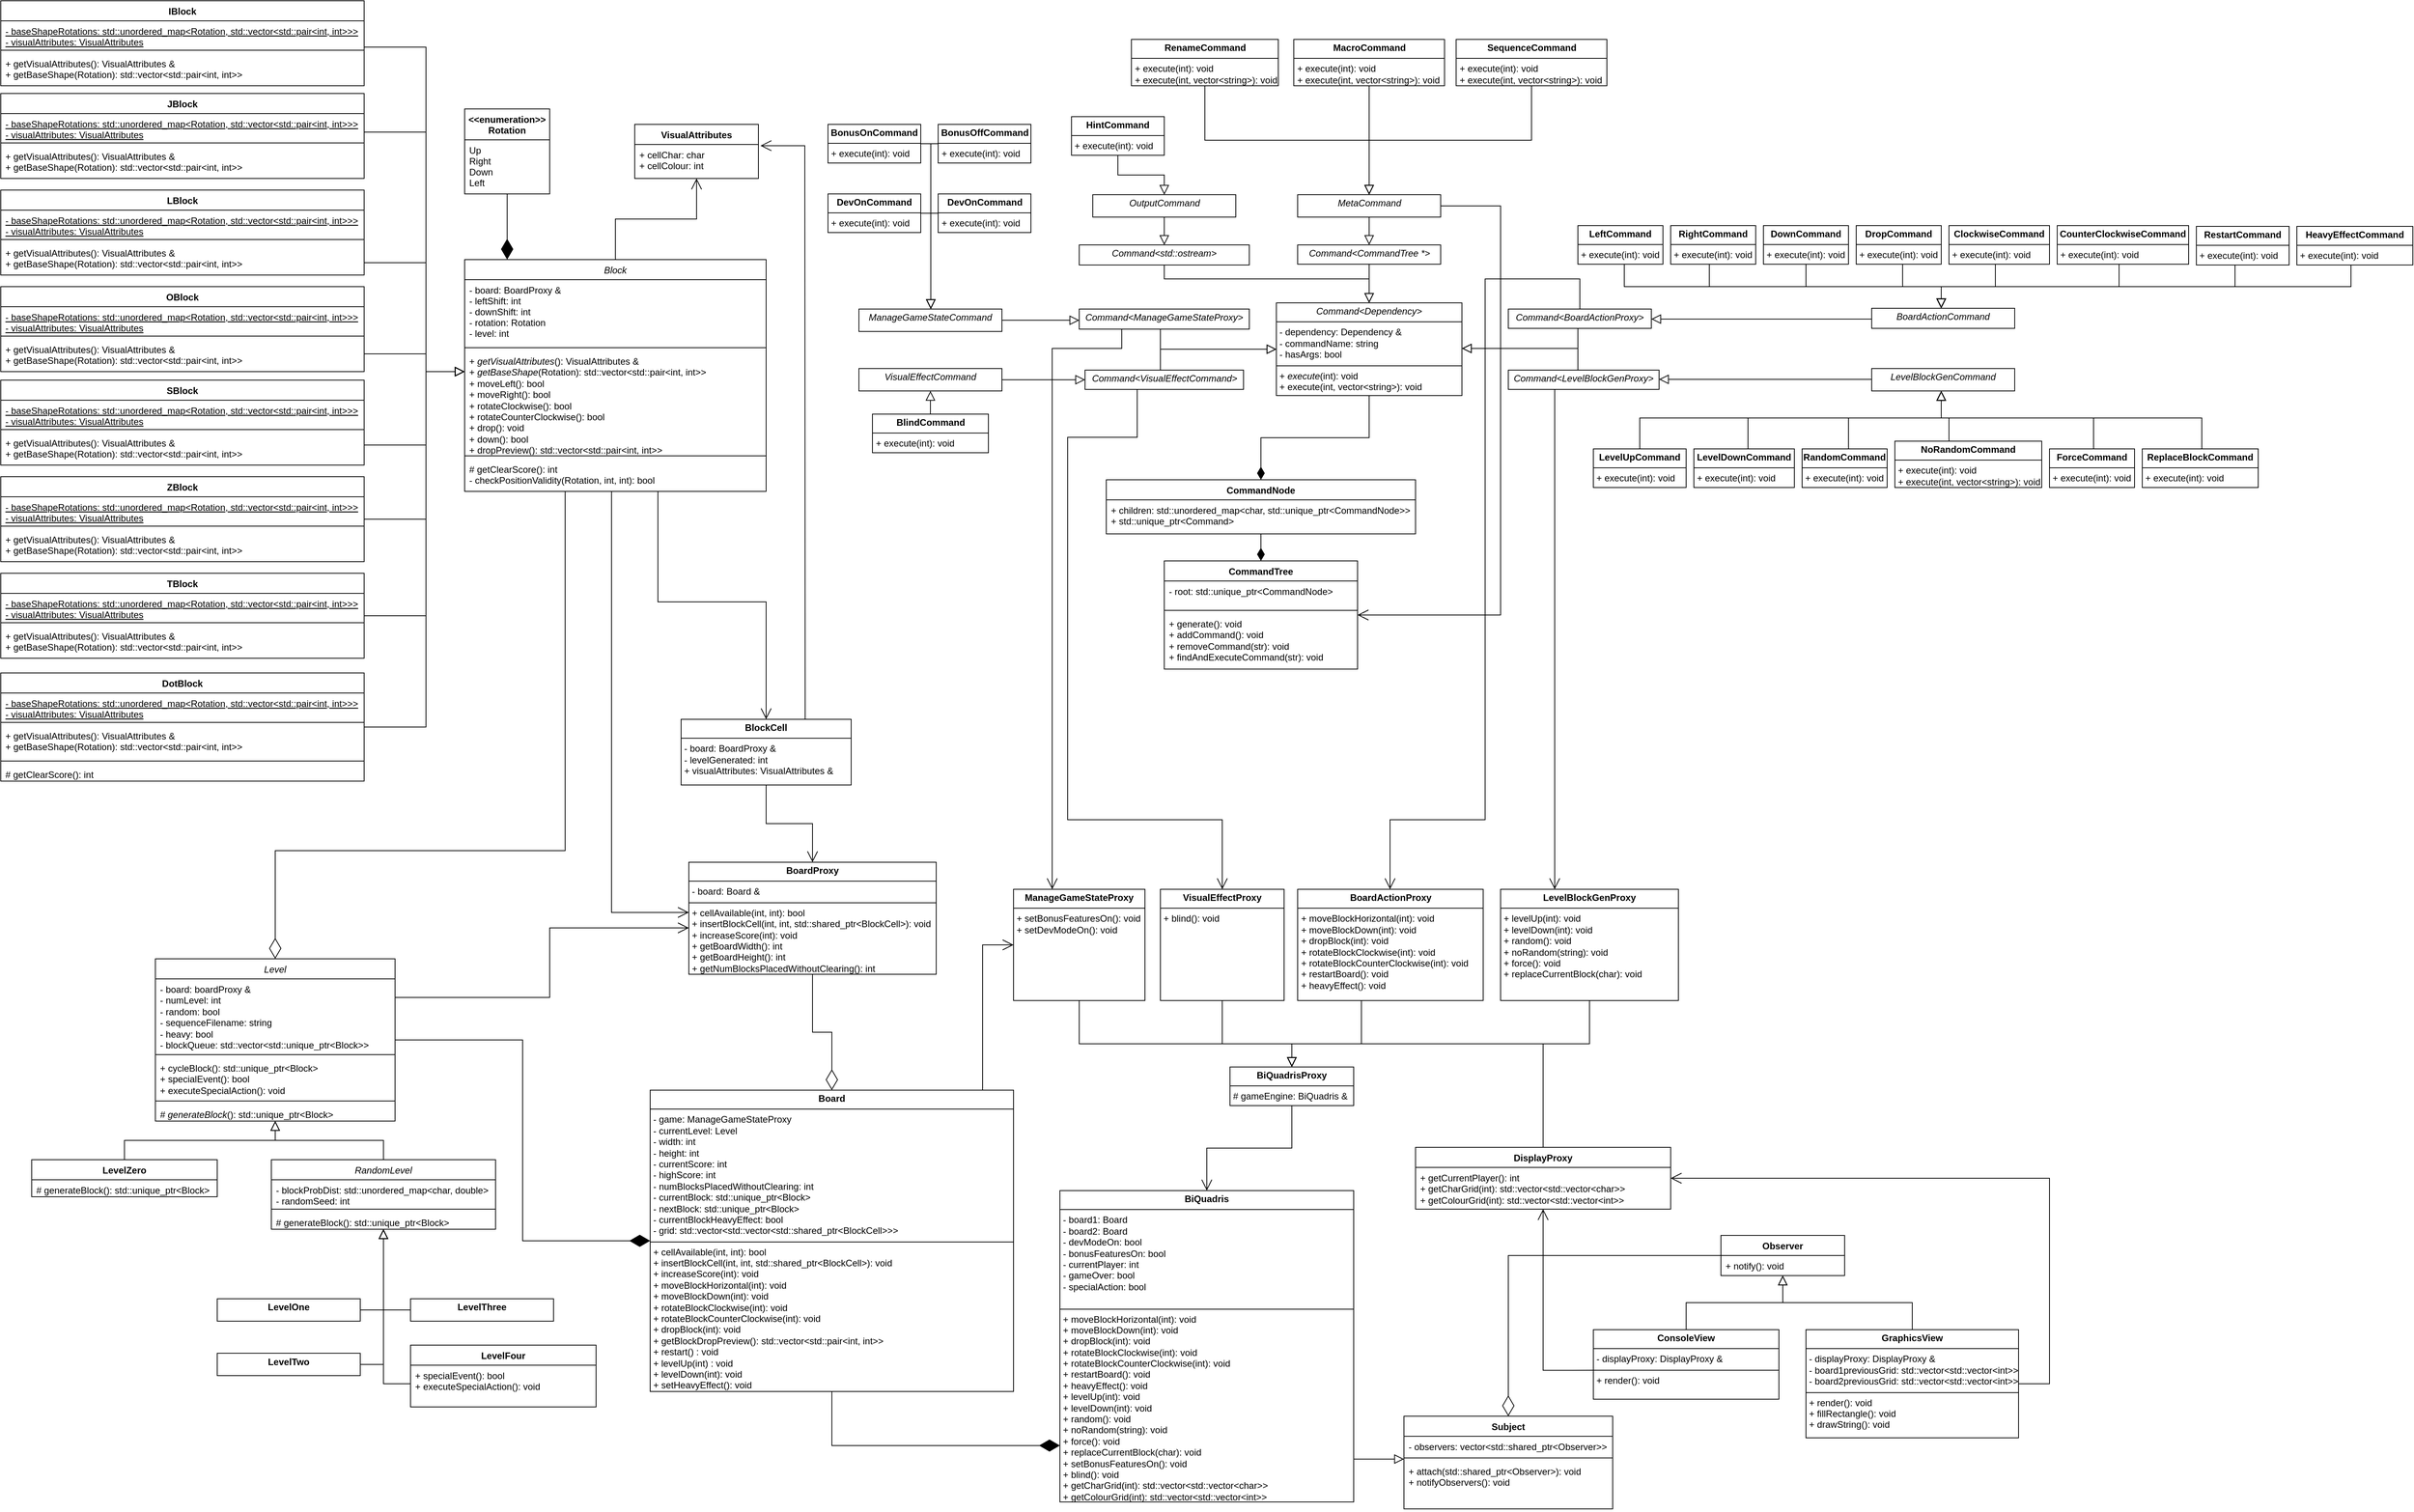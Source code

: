 <mxfile version="24.8.8">
  <diagram id="C5RBs43oDa-KdzZeNtuy" name="Page-1">
    <mxGraphModel dx="1195" dy="654" grid="1" gridSize="10" guides="1" tooltips="1" connect="1" arrows="1" fold="1" page="1" pageScale="1" pageWidth="3140" pageHeight="2000" math="0" shadow="0">
      <root>
        <mxCell id="WIyWlLk6GJQsqaUBKTNV-0" />
        <mxCell id="WIyWlLk6GJQsqaUBKTNV-1" parent="WIyWlLk6GJQsqaUBKTNV-0" />
        <mxCell id="zkfFHV4jXpPFQw0GAbJ--0" value="Block" style="swimlane;fontStyle=2;align=center;verticalAlign=top;childLayout=stackLayout;horizontal=1;startSize=26;horizontalStack=0;resizeParent=1;resizeLast=0;collapsible=1;marginBottom=0;rounded=0;shadow=0;strokeWidth=1;" parent="WIyWlLk6GJQsqaUBKTNV-1" vertex="1">
          <mxGeometry x="610" y="355" width="390" height="300" as="geometry">
            <mxRectangle x="230" y="140" width="160" height="26" as="alternateBounds" />
          </mxGeometry>
        </mxCell>
        <mxCell id="xHiWEumnkp8T0ZaLCuRG-58" value="- board: BoardProxy &amp;&#xa;- leftShift: int&#xa;- downShift: int&#xa;- rotation: Rotation&#xa;- level: int&#xa;" style="text;align=left;verticalAlign=top;spacingLeft=4;spacingRight=4;overflow=hidden;rotatable=0;points=[[0,0.5],[1,0.5]];portConstraint=eastwest;fontStyle=0" parent="zkfFHV4jXpPFQw0GAbJ--0" vertex="1">
          <mxGeometry y="26" width="390" height="84" as="geometry" />
        </mxCell>
        <mxCell id="xHiWEumnkp8T0ZaLCuRG-27" value="" style="line;strokeWidth=1;fillColor=none;align=left;verticalAlign=middle;spacingTop=-1;spacingLeft=3;spacingRight=3;rotatable=0;labelPosition=right;points=[];portConstraint=eastwest;strokeColor=inherit;" parent="zkfFHV4jXpPFQw0GAbJ--0" vertex="1">
          <mxGeometry y="110" width="390" height="8" as="geometry" />
        </mxCell>
        <mxCell id="xHiWEumnkp8T0ZaLCuRG-48" value="+ &lt;i&gt;getVisualAttributes&lt;/i&gt;(): VisualAttributes &amp;amp;&lt;br&gt;+ &lt;i&gt;getBaseShape&lt;/i&gt;(Rotation): std::vector&amp;lt;std::pair&amp;lt;int, int&amp;gt;&amp;gt;&lt;br&gt;+ moveLeft(): bool&lt;br&gt;+ moveRight(): bool&lt;br&gt;+ rotateClockwise(): bool&lt;br&gt;+ rotateCounterClockwise(): bool&lt;br&gt;+ drop(): void&lt;br&gt;+ down(): bool&lt;div&gt;+ dropPreview(): std::vector&amp;lt;std::pair&amp;lt;int, int&amp;gt;&amp;gt;&lt;/div&gt;" style="text;align=left;verticalAlign=top;spacingLeft=4;spacingRight=4;overflow=hidden;rotatable=0;points=[[0,0.5],[1,0.5]];portConstraint=eastwest;fontStyle=0;html=1;" parent="zkfFHV4jXpPFQw0GAbJ--0" vertex="1">
          <mxGeometry y="118" width="390" height="132" as="geometry" />
        </mxCell>
        <mxCell id="RzOuaV8a0XBnqdEBW30R-56" value="" style="line;strokeWidth=1;fillColor=none;align=left;verticalAlign=middle;spacingTop=-1;spacingLeft=3;spacingRight=3;rotatable=0;labelPosition=right;points=[];portConstraint=eastwest;strokeColor=inherit;" parent="zkfFHV4jXpPFQw0GAbJ--0" vertex="1">
          <mxGeometry y="250" width="390" height="8" as="geometry" />
        </mxCell>
        <mxCell id="RzOuaV8a0XBnqdEBW30R-57" value="# getClearScore(): int&#xa;- checkPositionValidity(Rotation, int, int): bool" style="text;align=left;verticalAlign=top;spacingLeft=4;spacingRight=4;overflow=hidden;rotatable=0;points=[[0,0.5],[1,0.5]];portConstraint=eastwest;fontStyle=0" parent="zkfFHV4jXpPFQw0GAbJ--0" vertex="1">
          <mxGeometry y="258" width="390" height="42" as="geometry" />
        </mxCell>
        <mxCell id="zkfFHV4jXpPFQw0GAbJ--13" value="IBlock" style="swimlane;fontStyle=1;align=center;verticalAlign=top;childLayout=stackLayout;horizontal=1;startSize=26;horizontalStack=0;resizeParent=1;resizeLast=0;collapsible=1;marginBottom=0;rounded=0;shadow=0;strokeWidth=1;" parent="WIyWlLk6GJQsqaUBKTNV-1" vertex="1">
          <mxGeometry x="10" y="20" width="470" height="110" as="geometry">
            <mxRectangle x="340" y="380" width="170" height="26" as="alternateBounds" />
          </mxGeometry>
        </mxCell>
        <mxCell id="zkfFHV4jXpPFQw0GAbJ--14" value="- baseShapeRotations: std::unordered_map&lt;Rotation, std::vector&lt;std::pair&lt;int, int&gt;&gt;&gt;&#xa;- visualAttributes: VisualAttributes" style="text;align=left;verticalAlign=top;spacingLeft=4;spacingRight=4;overflow=hidden;rotatable=0;points=[[0,0.5],[1,0.5]];portConstraint=eastwest;fontStyle=4" parent="zkfFHV4jXpPFQw0GAbJ--13" vertex="1">
          <mxGeometry y="26" width="470" height="34" as="geometry" />
        </mxCell>
        <mxCell id="RzOuaV8a0XBnqdEBW30R-133" value="" style="line;strokeWidth=1;fillColor=none;align=left;verticalAlign=middle;spacingTop=-1;spacingLeft=3;spacingRight=3;rotatable=0;labelPosition=right;points=[];portConstraint=eastwest;strokeColor=inherit;" parent="zkfFHV4jXpPFQw0GAbJ--13" vertex="1">
          <mxGeometry y="60" width="470" height="8" as="geometry" />
        </mxCell>
        <mxCell id="RzOuaV8a0XBnqdEBW30R-134" value="+ getVisualAttributes(): VisualAttributes &amp;&#xa;+ getBaseShape(Rotation): std::vector&lt;std::pair&lt;int, int&gt;&gt;" style="text;align=left;verticalAlign=top;spacingLeft=4;spacingRight=4;overflow=hidden;rotatable=0;points=[[0,0.5],[1,0.5]];portConstraint=eastwest;fontStyle=0" parent="zkfFHV4jXpPFQw0GAbJ--13" vertex="1">
          <mxGeometry y="68" width="470" height="42" as="geometry" />
        </mxCell>
        <mxCell id="xHiWEumnkp8T0ZaLCuRG-18" value="&lt;&lt;enumeration&gt;&gt;&#xa;Rotation" style="swimlane;fontStyle=1;align=center;verticalAlign=top;childLayout=stackLayout;horizontal=1;startSize=40;horizontalStack=0;resizeParent=1;resizeLast=0;collapsible=1;marginBottom=0;rounded=0;shadow=0;strokeWidth=1;" parent="WIyWlLk6GJQsqaUBKTNV-1" vertex="1">
          <mxGeometry x="610" y="160" width="110" height="110" as="geometry">
            <mxRectangle x="230" y="140" width="160" height="26" as="alternateBounds" />
          </mxGeometry>
        </mxCell>
        <mxCell id="xHiWEumnkp8T0ZaLCuRG-39" value="Up&#xa;Right&#xa;Down&#xa;Left" style="text;align=left;verticalAlign=top;spacingLeft=4;spacingRight=4;overflow=hidden;rotatable=0;points=[[0,0.5],[1,0.5]];portConstraint=eastwest;fontStyle=0" parent="xHiWEumnkp8T0ZaLCuRG-18" vertex="1">
          <mxGeometry y="40" width="110" height="70" as="geometry" />
        </mxCell>
        <mxCell id="xHiWEumnkp8T0ZaLCuRG-41" value="VisualAttributes" style="swimlane;fontStyle=1;align=center;verticalAlign=top;childLayout=stackLayout;horizontal=1;startSize=26;horizontalStack=0;resizeParent=1;resizeLast=0;collapsible=1;marginBottom=0;rounded=0;shadow=0;strokeWidth=1;" parent="WIyWlLk6GJQsqaUBKTNV-1" vertex="1">
          <mxGeometry x="830" y="180" width="160" height="70" as="geometry">
            <mxRectangle x="230" y="140" width="160" height="26" as="alternateBounds" />
          </mxGeometry>
        </mxCell>
        <mxCell id="xHiWEumnkp8T0ZaLCuRG-42" value="+ cellChar: char&#xa;+ cellColour: int" style="text;align=left;verticalAlign=top;spacingLeft=4;spacingRight=4;overflow=hidden;rotatable=0;points=[[0,0.5],[1,0.5]];portConstraint=eastwest;fontStyle=0" parent="xHiWEumnkp8T0ZaLCuRG-41" vertex="1">
          <mxGeometry y="26" width="160" height="44" as="geometry" />
        </mxCell>
        <mxCell id="xHiWEumnkp8T0ZaLCuRG-59" value="&lt;span style=&quot;font-weight: normal;&quot;&gt;&lt;i&gt;Level&lt;/i&gt;&lt;/span&gt;" style="swimlane;fontStyle=1;align=center;verticalAlign=top;childLayout=stackLayout;horizontal=1;startSize=26;horizontalStack=0;resizeParent=1;resizeParentMax=0;resizeLast=0;collapsible=1;marginBottom=0;whiteSpace=wrap;html=1;" parent="WIyWlLk6GJQsqaUBKTNV-1" vertex="1">
          <mxGeometry x="210" y="1260" width="310" height="210" as="geometry" />
        </mxCell>
        <mxCell id="xHiWEumnkp8T0ZaLCuRG-60" value="- board: boardProxy &amp;amp;&lt;div&gt;- numLevel: int&lt;div&gt;- random: bool&lt;/div&gt;&lt;div&gt;- sequenceFilename: string&lt;/div&gt;&lt;div&gt;- heavy: bool&lt;/div&gt;&lt;div&gt;- blockQueue: std::vector&amp;lt;std::unique_ptr&amp;lt;Block&amp;gt;&amp;gt;&lt;/div&gt;&lt;/div&gt;" style="text;strokeColor=none;fillColor=none;align=left;verticalAlign=top;spacingLeft=4;spacingRight=4;overflow=hidden;rotatable=0;points=[[0,0.5],[1,0.5]];portConstraint=eastwest;whiteSpace=wrap;html=1;" parent="xHiWEumnkp8T0ZaLCuRG-59" vertex="1">
          <mxGeometry y="26" width="310" height="94" as="geometry" />
        </mxCell>
        <mxCell id="xHiWEumnkp8T0ZaLCuRG-61" value="" style="line;strokeWidth=1;fillColor=none;align=left;verticalAlign=middle;spacingTop=-1;spacingLeft=3;spacingRight=3;rotatable=0;labelPosition=right;points=[];portConstraint=eastwest;strokeColor=inherit;" parent="xHiWEumnkp8T0ZaLCuRG-59" vertex="1">
          <mxGeometry y="120" width="310" height="8" as="geometry" />
        </mxCell>
        <mxCell id="xHiWEumnkp8T0ZaLCuRG-62" value="+ cycleBlock(): std::unique_ptr&amp;lt;Block&amp;gt;&lt;div&gt;+ specialEvent(): bool&lt;/div&gt;&lt;div&gt;+ executeSpecialAction(): void&lt;/div&gt;" style="text;strokeColor=none;fillColor=none;align=left;verticalAlign=top;spacingLeft=4;spacingRight=4;overflow=hidden;rotatable=0;points=[[0,0.5],[1,0.5]];portConstraint=eastwest;whiteSpace=wrap;html=1;" parent="xHiWEumnkp8T0ZaLCuRG-59" vertex="1">
          <mxGeometry y="128" width="310" height="52" as="geometry" />
        </mxCell>
        <mxCell id="RzOuaV8a0XBnqdEBW30R-219" value="" style="line;strokeWidth=1;fillColor=none;align=left;verticalAlign=middle;spacingTop=-1;spacingLeft=3;spacingRight=3;rotatable=0;labelPosition=right;points=[];portConstraint=eastwest;strokeColor=inherit;" parent="xHiWEumnkp8T0ZaLCuRG-59" vertex="1">
          <mxGeometry y="180" width="310" height="8" as="geometry" />
        </mxCell>
        <mxCell id="RzOuaV8a0XBnqdEBW30R-220" value="&lt;i&gt;# generateBlock&lt;/i&gt;(): std::unique_ptr&amp;lt;Block&amp;gt;" style="text;strokeColor=none;fillColor=none;align=left;verticalAlign=top;spacingLeft=4;spacingRight=4;overflow=hidden;rotatable=0;points=[[0,0.5],[1,0.5]];portConstraint=eastwest;whiteSpace=wrap;html=1;" parent="xHiWEumnkp8T0ZaLCuRG-59" vertex="1">
          <mxGeometry y="188" width="310" height="22" as="geometry" />
        </mxCell>
        <mxCell id="xHiWEumnkp8T0ZaLCuRG-63" value="&lt;span style=&quot;font-weight: normal;&quot;&gt;&lt;i&gt;RandomLevel&lt;/i&gt;&lt;/span&gt;" style="swimlane;fontStyle=1;align=center;verticalAlign=top;childLayout=stackLayout;horizontal=1;startSize=26;horizontalStack=0;resizeParent=1;resizeParentMax=0;resizeLast=0;collapsible=1;marginBottom=0;whiteSpace=wrap;html=1;" parent="WIyWlLk6GJQsqaUBKTNV-1" vertex="1">
          <mxGeometry x="360" y="1520" width="290" height="90" as="geometry" />
        </mxCell>
        <mxCell id="xHiWEumnkp8T0ZaLCuRG-64" value="- blockProbDist: std::unordered_map&amp;lt;char, double&amp;gt;&lt;div&gt;- randomSeed: int&lt;/div&gt;" style="text;strokeColor=none;fillColor=none;align=left;verticalAlign=top;spacingLeft=4;spacingRight=4;overflow=hidden;rotatable=0;points=[[0,0.5],[1,0.5]];portConstraint=eastwest;whiteSpace=wrap;html=1;" parent="xHiWEumnkp8T0ZaLCuRG-63" vertex="1">
          <mxGeometry y="26" width="290" height="34" as="geometry" />
        </mxCell>
        <mxCell id="xHiWEumnkp8T0ZaLCuRG-65" value="" style="line;strokeWidth=1;fillColor=none;align=left;verticalAlign=middle;spacingTop=-1;spacingLeft=3;spacingRight=3;rotatable=0;labelPosition=right;points=[];portConstraint=eastwest;strokeColor=inherit;" parent="xHiWEumnkp8T0ZaLCuRG-63" vertex="1">
          <mxGeometry y="60" width="290" height="8" as="geometry" />
        </mxCell>
        <mxCell id="xHiWEumnkp8T0ZaLCuRG-66" value="# generateBlock(): std::unique_ptr&amp;lt;Block&amp;gt;" style="text;strokeColor=none;fillColor=none;align=left;verticalAlign=top;spacingLeft=4;spacingRight=4;overflow=hidden;rotatable=0;points=[[0,0.5],[1,0.5]];portConstraint=eastwest;whiteSpace=wrap;html=1;" parent="xHiWEumnkp8T0ZaLCuRG-63" vertex="1">
          <mxGeometry y="68" width="290" height="22" as="geometry" />
        </mxCell>
        <mxCell id="xHiWEumnkp8T0ZaLCuRG-69" value="" style="endArrow=block;endSize=10;endFill=0;shadow=0;strokeWidth=1;rounded=0;curved=0;edgeStyle=elbowEdgeStyle;elbow=vertical;" parent="WIyWlLk6GJQsqaUBKTNV-1" source="xHiWEumnkp8T0ZaLCuRG-63" target="xHiWEumnkp8T0ZaLCuRG-59" edge="1">
          <mxGeometry width="160" relative="1" as="geometry">
            <mxPoint x="340" y="1507" as="sourcePoint" />
            <mxPoint x="1070" y="1452" as="targetPoint" />
          </mxGeometry>
        </mxCell>
        <mxCell id="xHiWEumnkp8T0ZaLCuRG-74" value="" style="endArrow=block;endSize=10;endFill=0;shadow=0;strokeWidth=1;rounded=0;curved=0;edgeStyle=elbowEdgeStyle;elbow=vertical;" parent="WIyWlLk6GJQsqaUBKTNV-1" source="RzOuaV8a0XBnqdEBW30R-207" target="xHiWEumnkp8T0ZaLCuRG-59" edge="1">
          <mxGeometry width="160" relative="1" as="geometry">
            <mxPoint x="165" y="1502" as="sourcePoint" />
            <mxPoint x="-250" y="1422" as="targetPoint" />
          </mxGeometry>
        </mxCell>
        <mxCell id="xHiWEumnkp8T0ZaLCuRG-89" value="" style="endArrow=block;endSize=10;endFill=0;shadow=0;strokeWidth=1;rounded=0;edgeStyle=orthogonalEdgeStyle;elbow=vertical;" parent="WIyWlLk6GJQsqaUBKTNV-1" source="07qk_vgFf67VGcfSZHOC-7" target="xHiWEumnkp8T0ZaLCuRG-63" edge="1">
          <mxGeometry width="160" relative="1" as="geometry">
            <mxPoint x="380.0" y="1854" as="sourcePoint" />
            <mxPoint x="390" y="1590" as="targetPoint" />
            <Array as="points">
              <mxPoint x="505" y="1785" />
            </Array>
          </mxGeometry>
        </mxCell>
        <mxCell id="xHiWEumnkp8T0ZaLCuRG-91" value="&lt;p style=&quot;margin:0px;margin-top:4px;text-align:center;&quot;&gt;&lt;b&gt;BiQuadris&lt;/b&gt;&lt;/p&gt;&lt;hr size=&quot;1&quot; style=&quot;border-style:solid;&quot;&gt;&lt;p style=&quot;margin:0px;margin-left:4px;&quot;&gt;- board1: Board&lt;/p&gt;&lt;p style=&quot;margin:0px;margin-left:4px;&quot;&gt;- board2: Board&lt;/p&gt;&lt;p style=&quot;margin: 0px 0px 0px 4px;&quot;&gt;- devModeOn: bool&lt;/p&gt;&lt;p style=&quot;margin: 0px 0px 0px 4px;&quot;&gt;- bonusFeaturesOn: bool&lt;/p&gt;&lt;p style=&quot;margin: 0px 0px 0px 4px;&quot;&gt;- currentPlayer: int&lt;/p&gt;&lt;p style=&quot;margin: 0px 0px 0px 4px;&quot;&gt;- gameOver: bool&lt;/p&gt;&lt;p style=&quot;margin: 0px 0px 0px 4px;&quot;&gt;- specialAction: bool&lt;/p&gt;&lt;p style=&quot;margin: 0px 0px 0px 4px;&quot;&gt;&lt;br&gt;&lt;/p&gt;&lt;hr size=&quot;1&quot; style=&quot;border-style:solid;&quot;&gt;&lt;p style=&quot;margin: 0px 0px 0px 4px;&quot;&gt;+ moveBlockHorizontal(int): void&lt;/p&gt;&lt;p style=&quot;margin: 0px 0px 0px 4px;&quot;&gt;+ moveBlockDown(int): void&lt;/p&gt;&lt;p style=&quot;margin: 0px 0px 0px 4px;&quot;&gt;+ dropBlock(int): void&lt;/p&gt;&lt;p style=&quot;margin: 0px 0px 0px 4px;&quot;&gt;+ rotateBlockClockwise(int): void&lt;/p&gt;&lt;p style=&quot;margin: 0px 0px 0px 4px;&quot;&gt;+ rotateBlockCounterClockwise(int): void&lt;/p&gt;&lt;p style=&quot;margin: 0px 0px 0px 4px;&quot;&gt;+ restartBoard(): void&lt;/p&gt;&lt;p style=&quot;margin: 0px 0px 0px 4px;&quot;&gt;+ heavyEffect(): void&lt;/p&gt;&lt;p style=&quot;margin: 0px 0px 0px 4px;&quot;&gt;+ levelUp(int): void&lt;/p&gt;&lt;p style=&quot;margin: 0px 0px 0px 4px;&quot;&gt;+ levelDown(int): void&lt;/p&gt;&lt;p style=&quot;margin: 0px 0px 0px 4px;&quot;&gt;+ random(): void&lt;/p&gt;&lt;p style=&quot;margin: 0px 0px 0px 4px;&quot;&gt;+ noRandom(string): void&lt;/p&gt;&lt;p style=&quot;margin: 0px 0px 0px 4px;&quot;&gt;+ force(): void&lt;/p&gt;&lt;p style=&quot;margin: 0px 0px 0px 4px;&quot;&gt;+ replaceCurrentBlock(char): void&lt;/p&gt;&lt;p style=&quot;margin: 0px 0px 0px 4px;&quot;&gt;+ setBonusFeaturesOn(): void&lt;/p&gt;&lt;p style=&quot;margin: 0px 0px 0px 4px;&quot;&gt;+ blind(): void&lt;br&gt;+ getCharGrid(int): std::vector&amp;lt;std::vector&amp;lt;char&amp;gt;&amp;gt;&lt;/p&gt;&lt;p style=&quot;margin: 0px 0px 0px 4px;&quot;&gt;&lt;span style=&quot;background-color: initial;&quot;&gt;+ getColourGrid(int): std::vector&amp;lt;std::vector&amp;lt;int&amp;gt;&amp;gt;&lt;/span&gt;&lt;/p&gt;" style="verticalAlign=top;align=left;overflow=fill;html=1;whiteSpace=wrap;" parent="WIyWlLk6GJQsqaUBKTNV-1" vertex="1">
          <mxGeometry x="1380" y="1560" width="380" height="403" as="geometry" />
        </mxCell>
        <mxCell id="xHiWEumnkp8T0ZaLCuRG-93" value="&lt;p style=&quot;margin:0px;margin-top:4px;text-align:center;&quot;&gt;&lt;b&gt;Board&lt;/b&gt;&lt;/p&gt;&lt;hr size=&quot;1&quot; style=&quot;border-style:solid;&quot;&gt;&lt;p style=&quot;margin:0px;margin-left:4px;&quot;&gt;&lt;span style=&quot;background-color: initial;&quot;&gt;- game: ManageGameStateProxy&lt;/span&gt;&lt;/p&gt;&lt;p style=&quot;margin:0px;margin-left:4px;&quot;&gt;- currentLevel: Level&lt;span style=&quot;background-color: initial;&quot;&gt;&lt;/span&gt;&lt;/p&gt;&lt;p style=&quot;margin:0px;margin-left:4px;&quot;&gt;&lt;span style=&quot;background-color: initial;&quot;&gt;- width: int&lt;/span&gt;&lt;/p&gt;&lt;p style=&quot;margin:0px;margin-left:4px;&quot;&gt;&lt;span style=&quot;background-color: initial;&quot;&gt;- height: int&lt;/span&gt;&lt;/p&gt;&lt;p style=&quot;margin:0px;margin-left:4px;&quot;&gt;- currentScore: int&lt;/p&gt;&lt;p style=&quot;margin:0px;margin-left:4px;&quot;&gt;- highScore: int&lt;/p&gt;&lt;p style=&quot;margin:0px;margin-left:4px;&quot;&gt;- numBlocksPlacedWithoutClearing: int&lt;/p&gt;&lt;p style=&quot;margin:0px;margin-left:4px;&quot;&gt;&lt;span style=&quot;background-color: initial;&quot;&gt;- currentBlock:&amp;nbsp;&lt;/span&gt;&lt;span style=&quot;background-color: initial;&quot;&gt;std::unique_ptr&amp;lt;Block&amp;gt;&lt;/span&gt;&lt;/p&gt;&lt;p style=&quot;margin:0px;margin-left:4px;&quot;&gt;&lt;span style=&quot;background-color: initial;&quot;&gt;- nextBlock:&amp;nbsp;&lt;/span&gt;&lt;span style=&quot;background-color: initial;&quot;&gt;std::unique_ptr&amp;lt;Block&amp;gt;&lt;/span&gt;&lt;/p&gt;&lt;p style=&quot;margin:0px;margin-left:4px;&quot;&gt;&lt;span style=&quot;background-color: initial;&quot;&gt;- currentBlockHeavyEffect: bool&lt;/span&gt;&lt;/p&gt;&lt;p style=&quot;margin:0px;margin-left:4px;&quot;&gt;- grid: std::vector&amp;lt;&lt;span style=&quot;background-color: initial;&quot;&gt;std::&lt;/span&gt;&lt;span style=&quot;background-color: initial;&quot;&gt;vector&amp;lt;&lt;/span&gt;&lt;span style=&quot;background-color: initial;&quot;&gt;std::shared_ptr&amp;lt;BlockCell&amp;gt;&lt;/span&gt;&lt;span style=&quot;background-color: initial;&quot;&gt;&amp;gt;&amp;gt;&lt;/span&gt;&lt;span style=&quot;background-color: initial;&quot;&gt;&lt;/span&gt;&lt;/p&gt;&lt;hr size=&quot;1&quot; style=&quot;border-style:solid;&quot;&gt;&lt;p style=&quot;margin: 0px 0px 0px 4px;&quot;&gt;+ cellAvailable(int, int): bool&lt;/p&gt;&lt;p style=&quot;margin: 0px 0px 0px 4px;&quot;&gt;+ insertBlockCell(int, int, std::shared_ptr&amp;lt;BlockCell&amp;gt;): void&lt;/p&gt;&lt;p style=&quot;margin: 0px 0px 0px 4px;&quot;&gt;+ increaseScore(int): void&lt;/p&gt;&lt;p style=&quot;margin: 0px 0px 0px 4px;&quot;&gt;+ moveBlockHorizontal(int): void&lt;/p&gt;&lt;p style=&quot;margin: 0px 0px 0px 4px;&quot;&gt;+ moveBlockDown(int): void&lt;/p&gt;&lt;p style=&quot;margin: 0px 0px 0px 4px;&quot;&gt;+ rotateBlockClockwise(int): void&lt;/p&gt;&lt;p style=&quot;margin: 0px 0px 0px 4px;&quot;&gt;+ rotateBlockCounterClockwise(int): void&lt;/p&gt;&lt;p style=&quot;margin: 0px 0px 0px 4px;&quot;&gt;+ dropBlock(int): void&lt;/p&gt;&lt;p style=&quot;margin: 0px 0px 0px 4px;&quot;&gt;+ getBlockDropPreview():&amp;nbsp;&lt;span style=&quot;text-wrap-mode: nowrap; background-color: initial;&quot;&gt;std::vector&amp;lt;std::pair&amp;lt;int, int&amp;gt;&amp;gt;&lt;/span&gt;&lt;/p&gt;&lt;p style=&quot;margin: 0px 0px 0px 4px;&quot;&gt;&lt;span style=&quot;text-wrap-mode: nowrap; background-color: initial;&quot;&gt;+ restart() : void&lt;/span&gt;&lt;/p&gt;&lt;p style=&quot;margin: 0px 0px 0px 4px;&quot;&gt;+ levelUp(int) : void&lt;/p&gt;&lt;p style=&quot;margin: 0px 0px 0px 4px;&quot;&gt;+ levelDown(int): void&lt;/p&gt;&lt;p style=&quot;margin: 0px 0px 0px 4px;&quot;&gt;+ setHeavyEffect(): void&lt;/p&gt;" style="verticalAlign=top;align=left;overflow=fill;html=1;whiteSpace=wrap;direction=south;" parent="WIyWlLk6GJQsqaUBKTNV-1" vertex="1">
          <mxGeometry x="850" y="1430" width="470" height="390" as="geometry" />
        </mxCell>
        <mxCell id="xHiWEumnkp8T0ZaLCuRG-95" value="&lt;p style=&quot;margin:0px;margin-top:4px;text-align:center;&quot;&gt;&lt;b&gt;ConsoleView&lt;/b&gt;&lt;/p&gt;&lt;hr size=&quot;1&quot; style=&quot;border-style:solid;&quot;&gt;&lt;p style=&quot;margin:0px;margin-left:4px;&quot;&gt;- displayProxy: DisplayProxy &amp;amp;&lt;/p&gt;&lt;hr size=&quot;1&quot; style=&quot;border-style:solid;&quot;&gt;&lt;p style=&quot;margin:0px;margin-left:4px;&quot;&gt;+ render(): void&lt;/p&gt;" style="verticalAlign=top;align=left;overflow=fill;html=1;whiteSpace=wrap;" parent="WIyWlLk6GJQsqaUBKTNV-1" vertex="1">
          <mxGeometry x="2070" y="1740" width="240" height="90" as="geometry" />
        </mxCell>
        <mxCell id="xHiWEumnkp8T0ZaLCuRG-96" value="&lt;p style=&quot;margin:0px;margin-top:4px;text-align:center;&quot;&gt;&lt;b&gt;GraphicsView&lt;/b&gt;&lt;/p&gt;&lt;hr size=&quot;1&quot; style=&quot;border-style:solid;&quot;&gt;&lt;p style=&quot;margin:0px;margin-left:4px;&quot;&gt;-&amp;nbsp;&lt;span style=&quot;background-color: initial;&quot;&gt;displayProxy: DisplayProxy &amp;amp;&lt;/span&gt;&lt;/p&gt;&lt;p style=&quot;margin:0px;margin-left:4px;&quot;&gt;&lt;span style=&quot;background-color: initial;&quot;&gt;- board1previousGrid:&amp;nbsp;&lt;/span&gt;&lt;span style=&quot;background-color: initial;&quot;&gt;std::vector&amp;lt;std::vector&amp;lt;int&amp;gt;&amp;gt;&lt;/span&gt;&lt;/p&gt;&lt;p style=&quot;margin:0px;margin-left:4px;&quot;&gt;&lt;span style=&quot;background-color: initial;&quot;&gt;-&amp;nbsp;&lt;/span&gt;&lt;span style=&quot;background-color: initial;&quot;&gt;board2previousGrid:&amp;nbsp;&lt;/span&gt;&lt;span style=&quot;background-color: initial;&quot;&gt;std::vector&amp;lt;std::vector&amp;lt;int&amp;gt;&amp;gt;&lt;/span&gt;&lt;/p&gt;&lt;hr size=&quot;1&quot; style=&quot;border-style:solid;&quot;&gt;&lt;p style=&quot;margin:0px;margin-left:4px;&quot;&gt;+ render(): void&lt;/p&gt;&lt;p style=&quot;margin:0px;margin-left:4px;&quot;&gt;+ fillRectangle(): void&lt;/p&gt;&lt;p style=&quot;margin:0px;margin-left:4px;&quot;&gt;+ drawString(): void&lt;/p&gt;" style="verticalAlign=top;align=left;overflow=fill;html=1;whiteSpace=wrap;" parent="WIyWlLk6GJQsqaUBKTNV-1" vertex="1">
          <mxGeometry x="2345" y="1740" width="275" height="140" as="geometry" />
        </mxCell>
        <mxCell id="RzOuaV8a0XBnqdEBW30R-1" value="&lt;p style=&quot;margin:0px;margin-top:4px;text-align:center;&quot;&gt;&lt;i&gt;Command&amp;lt;Dependency&amp;gt;&lt;/i&gt;&lt;/p&gt;&lt;hr size=&quot;1&quot; style=&quot;border-style:solid;&quot;&gt;&lt;p style=&quot;margin:0px;margin-left:4px;&quot;&gt;- dependency: Dependency &amp;amp;&lt;/p&gt;&lt;p style=&quot;margin:0px;margin-left:4px;&quot;&gt;- commandName: string&lt;/p&gt;&lt;p style=&quot;margin:0px;margin-left:4px;&quot;&gt;- hasArgs: bool&lt;/p&gt;&lt;hr size=&quot;1&quot; style=&quot;border-style:solid;&quot;&gt;&lt;p style=&quot;margin:0px;margin-left:4px;&quot;&gt;+ &lt;i&gt;execute&lt;/i&gt;(int): void&lt;/p&gt;&lt;p style=&quot;margin:0px;margin-left:4px;&quot;&gt;+ execute(int, vector&amp;lt;string&amp;gt;): void&lt;/p&gt;" style="verticalAlign=top;align=left;overflow=fill;html=1;whiteSpace=wrap;" parent="WIyWlLk6GJQsqaUBKTNV-1" vertex="1">
          <mxGeometry x="1660" y="411" width="240" height="120" as="geometry" />
        </mxCell>
        <mxCell id="RzOuaV8a0XBnqdEBW30R-2" value="CommandTree" style="swimlane;fontStyle=1;align=center;verticalAlign=top;childLayout=stackLayout;horizontal=1;startSize=26;horizontalStack=0;resizeParent=1;resizeParentMax=0;resizeLast=0;collapsible=1;marginBottom=0;whiteSpace=wrap;html=1;" parent="WIyWlLk6GJQsqaUBKTNV-1" vertex="1">
          <mxGeometry x="1515" y="745" width="250" height="140" as="geometry" />
        </mxCell>
        <mxCell id="RzOuaV8a0XBnqdEBW30R-3" value="- root: std::unique_ptr&amp;lt;CommandNode&amp;gt;" style="text;strokeColor=none;fillColor=none;align=left;verticalAlign=top;spacingLeft=4;spacingRight=4;overflow=hidden;rotatable=0;points=[[0,0.5],[1,0.5]];portConstraint=eastwest;whiteSpace=wrap;html=1;" parent="RzOuaV8a0XBnqdEBW30R-2" vertex="1">
          <mxGeometry y="26" width="250" height="34" as="geometry" />
        </mxCell>
        <mxCell id="RzOuaV8a0XBnqdEBW30R-4" value="" style="line;strokeWidth=1;fillColor=none;align=left;verticalAlign=middle;spacingTop=-1;spacingLeft=3;spacingRight=3;rotatable=0;labelPosition=right;points=[];portConstraint=eastwest;strokeColor=inherit;" parent="RzOuaV8a0XBnqdEBW30R-2" vertex="1">
          <mxGeometry y="60" width="250" height="8" as="geometry" />
        </mxCell>
        <mxCell id="RzOuaV8a0XBnqdEBW30R-5" value="+ generate(): void&lt;div&gt;&lt;span style=&quot;background-color: initial;&quot;&gt;+ addCommand(): void&lt;/span&gt;&lt;/div&gt;&lt;div&gt;&lt;span style=&quot;background-color: initial;&quot;&gt;+ removeCommand(str): void&lt;/span&gt;&lt;/div&gt;&lt;div&gt;&lt;span style=&quot;background-color: initial;&quot;&gt;+ findAndExecuteCommand(str): void&lt;/span&gt;&lt;/div&gt;" style="text;strokeColor=none;fillColor=none;align=left;verticalAlign=top;spacingLeft=4;spacingRight=4;overflow=hidden;rotatable=0;points=[[0,0.5],[1,0.5]];portConstraint=eastwest;whiteSpace=wrap;html=1;" parent="RzOuaV8a0XBnqdEBW30R-2" vertex="1">
          <mxGeometry y="68" width="250" height="72" as="geometry" />
        </mxCell>
        <mxCell id="RzOuaV8a0XBnqdEBW30R-6" value="CommandNode" style="swimlane;fontStyle=1;align=center;verticalAlign=top;childLayout=stackLayout;horizontal=1;startSize=26;horizontalStack=0;resizeParent=1;resizeParentMax=0;resizeLast=0;collapsible=1;marginBottom=0;whiteSpace=wrap;html=1;" parent="WIyWlLk6GJQsqaUBKTNV-1" vertex="1">
          <mxGeometry x="1440" y="640" width="400" height="70" as="geometry" />
        </mxCell>
        <mxCell id="RzOuaV8a0XBnqdEBW30R-7" value="+ children: std::unordered_map&amp;lt;char, std::unique_ptr&amp;lt;CommandNode&amp;gt;&amp;gt;&lt;div&gt;+ std::unique_ptr&amp;lt;Command&amp;gt;&lt;/div&gt;" style="text;strokeColor=none;fillColor=none;align=left;verticalAlign=top;spacingLeft=4;spacingRight=4;overflow=hidden;rotatable=0;points=[[0,0.5],[1,0.5]];portConstraint=eastwest;whiteSpace=wrap;html=1;" parent="RzOuaV8a0XBnqdEBW30R-6" vertex="1">
          <mxGeometry y="26" width="400" height="44" as="geometry" />
        </mxCell>
        <mxCell id="RzOuaV8a0XBnqdEBW30R-10" value="&lt;p style=&quot;margin:0px;margin-top:4px;text-align:center;&quot;&gt;&lt;i&gt;MetaCommand&lt;/i&gt;&lt;/p&gt;" style="verticalAlign=top;align=left;overflow=fill;html=1;whiteSpace=wrap;" parent="WIyWlLk6GJQsqaUBKTNV-1" vertex="1">
          <mxGeometry x="1687.5" y="271" width="185" height="29" as="geometry" />
        </mxCell>
        <mxCell id="RzOuaV8a0XBnqdEBW30R-12" value="" style="endArrow=none;html=1;endSize=12;startArrow=diamondThin;startSize=14;startFill=1;edgeStyle=orthogonalEdgeStyle;align=left;verticalAlign=bottom;rounded=0;endFill=0;" parent="WIyWlLk6GJQsqaUBKTNV-1" source="RzOuaV8a0XBnqdEBW30R-2" target="RzOuaV8a0XBnqdEBW30R-6" edge="1">
          <mxGeometry x="-1" y="3" relative="1" as="geometry">
            <mxPoint x="1762.47" y="910" as="sourcePoint" />
            <mxPoint x="1922.47" y="910" as="targetPoint" />
            <Array as="points" />
          </mxGeometry>
        </mxCell>
        <mxCell id="RzOuaV8a0XBnqdEBW30R-14" value="&lt;p style=&quot;margin:0px;margin-top:4px;text-align:center;&quot;&gt;&lt;b&gt;RenameCommand&lt;/b&gt;&lt;/p&gt;&lt;hr size=&quot;1&quot; style=&quot;border-style:solid;&quot;&gt;&lt;p style=&quot;margin:0px;margin-left:4px;&quot;&gt;+ execute(int):&amp;nbsp;&lt;span style=&quot;background-color: initial;&quot;&gt;void&lt;/span&gt;&lt;/p&gt;&lt;p style=&quot;margin:0px;margin-left:4px;&quot;&gt;+ execute(int, vector&amp;lt;string&amp;gt;): void&lt;/p&gt;" style="verticalAlign=top;align=left;overflow=fill;html=1;whiteSpace=wrap;" parent="WIyWlLk6GJQsqaUBKTNV-1" vertex="1">
          <mxGeometry x="1472.5" y="70" width="190" height="60" as="geometry" />
        </mxCell>
        <mxCell id="RzOuaV8a0XBnqdEBW30R-15" value="&lt;p style=&quot;margin:0px;margin-top:4px;text-align:center;&quot;&gt;&lt;b&gt;MacroCommand&lt;/b&gt;&lt;/p&gt;&lt;hr size=&quot;1&quot; style=&quot;border-style:solid;&quot;&gt;&lt;p style=&quot;margin:0px;margin-left:4px;&quot;&gt;+ execute(int):&amp;nbsp;&lt;span style=&quot;background-color: initial;&quot;&gt;void&lt;/span&gt;&lt;/p&gt;&lt;p style=&quot;margin:0px;margin-left:4px;&quot;&gt;+ execute(int, vector&amp;lt;string&amp;gt;): void&lt;/p&gt;" style="verticalAlign=top;align=left;overflow=fill;html=1;whiteSpace=wrap;" parent="WIyWlLk6GJQsqaUBKTNV-1" vertex="1">
          <mxGeometry x="1682.5" y="70" width="195" height="60" as="geometry" />
        </mxCell>
        <mxCell id="RzOuaV8a0XBnqdEBW30R-16" value="&lt;p style=&quot;margin:0px;margin-top:4px;text-align:center;&quot;&gt;&lt;b&gt;LeftCommand&lt;/b&gt;&lt;/p&gt;&lt;hr size=&quot;1&quot; style=&quot;border-style:solid;&quot;&gt;&lt;p style=&quot;margin:0px;margin-left:4px;&quot;&gt;+ execute(int):&amp;nbsp;&lt;span style=&quot;background-color: initial;&quot;&gt;void&lt;/span&gt;&lt;/p&gt;" style="verticalAlign=top;align=left;overflow=fill;html=1;whiteSpace=wrap;" parent="WIyWlLk6GJQsqaUBKTNV-1" vertex="1">
          <mxGeometry x="2050" y="311" width="110" height="50" as="geometry" />
        </mxCell>
        <mxCell id="RzOuaV8a0XBnqdEBW30R-17" value="&lt;p style=&quot;margin:0px;margin-top:4px;text-align:center;&quot;&gt;&lt;b&gt;RightCommand&lt;/b&gt;&lt;/p&gt;&lt;hr size=&quot;1&quot; style=&quot;border-style:solid;&quot;&gt;&lt;p style=&quot;margin:0px;margin-left:4px;&quot;&gt;+ execute(int):&amp;nbsp;&lt;span style=&quot;background-color: initial;&quot;&gt;void&lt;/span&gt;&lt;/p&gt;" style="verticalAlign=top;align=left;overflow=fill;html=1;whiteSpace=wrap;" parent="WIyWlLk6GJQsqaUBKTNV-1" vertex="1">
          <mxGeometry x="2170" y="311" width="110" height="50" as="geometry" />
        </mxCell>
        <mxCell id="RzOuaV8a0XBnqdEBW30R-20" value="&lt;p style=&quot;margin:0px;margin-top:4px;text-align:center;&quot;&gt;&lt;b&gt;DownCommand&lt;/b&gt;&lt;/p&gt;&lt;hr size=&quot;1&quot; style=&quot;border-style:solid;&quot;&gt;&lt;p style=&quot;margin:0px;margin-left:4px;&quot;&gt;+ execute(int):&amp;nbsp;&lt;span style=&quot;background-color: initial;&quot;&gt;void&lt;/span&gt;&lt;/p&gt;" style="verticalAlign=top;align=left;overflow=fill;html=1;whiteSpace=wrap;" parent="WIyWlLk6GJQsqaUBKTNV-1" vertex="1">
          <mxGeometry x="2290" y="311" width="110" height="50" as="geometry" />
        </mxCell>
        <mxCell id="RzOuaV8a0XBnqdEBW30R-21" value="&lt;p style=&quot;margin:0px;margin-top:4px;text-align:center;&quot;&gt;&lt;b&gt;DropCommand&lt;/b&gt;&lt;/p&gt;&lt;hr size=&quot;1&quot; style=&quot;border-style:solid;&quot;&gt;&lt;p style=&quot;margin:0px;margin-left:4px;&quot;&gt;+ execute(int):&amp;nbsp;&lt;span style=&quot;background-color: initial;&quot;&gt;void&lt;/span&gt;&lt;/p&gt;" style="verticalAlign=top;align=left;overflow=fill;html=1;whiteSpace=wrap;" parent="WIyWlLk6GJQsqaUBKTNV-1" vertex="1">
          <mxGeometry x="2410" y="311" width="110" height="50" as="geometry" />
        </mxCell>
        <mxCell id="RzOuaV8a0XBnqdEBW30R-22" value="&lt;p style=&quot;margin:0px;margin-top:4px;text-align:center;&quot;&gt;&lt;b&gt;ClockwiseCommand&lt;/b&gt;&lt;/p&gt;&lt;hr size=&quot;1&quot; style=&quot;border-style:solid;&quot;&gt;&lt;p style=&quot;margin:0px;margin-left:4px;&quot;&gt;+ execute(int):&amp;nbsp;&lt;span style=&quot;background-color: initial;&quot;&gt;void&lt;/span&gt;&lt;/p&gt;" style="verticalAlign=top;align=left;overflow=fill;html=1;whiteSpace=wrap;" parent="WIyWlLk6GJQsqaUBKTNV-1" vertex="1">
          <mxGeometry x="2530" y="311" width="130" height="50" as="geometry" />
        </mxCell>
        <mxCell id="RzOuaV8a0XBnqdEBW30R-23" value="&lt;p style=&quot;margin:0px;margin-top:4px;text-align:center;&quot;&gt;&lt;b&gt;CounterClockwiseCommand&lt;/b&gt;&lt;/p&gt;&lt;hr size=&quot;1&quot; style=&quot;border-style:solid;&quot;&gt;&lt;p style=&quot;margin:0px;margin-left:4px;&quot;&gt;+ execute(int):&amp;nbsp;&lt;span style=&quot;background-color: initial;&quot;&gt;void&lt;/span&gt;&lt;/p&gt;" style="verticalAlign=top;align=left;overflow=fill;html=1;whiteSpace=wrap;" parent="WIyWlLk6GJQsqaUBKTNV-1" vertex="1">
          <mxGeometry x="2670" y="311" width="170" height="50" as="geometry" />
        </mxCell>
        <mxCell id="RzOuaV8a0XBnqdEBW30R-24" value="&lt;p style=&quot;margin:0px;margin-top:4px;text-align:center;&quot;&gt;&lt;b&gt;LevelUpCommand&lt;/b&gt;&lt;/p&gt;&lt;hr size=&quot;1&quot; style=&quot;border-style:solid;&quot;&gt;&lt;p style=&quot;margin:0px;margin-left:4px;&quot;&gt;+ execute(int):&amp;nbsp;&lt;span style=&quot;background-color: initial;&quot;&gt;void&lt;/span&gt;&lt;/p&gt;" style="verticalAlign=top;align=left;overflow=fill;html=1;whiteSpace=wrap;" parent="WIyWlLk6GJQsqaUBKTNV-1" vertex="1">
          <mxGeometry x="2070" y="600" width="120" height="50" as="geometry" />
        </mxCell>
        <mxCell id="RzOuaV8a0XBnqdEBW30R-25" value="&lt;p style=&quot;margin:0px;margin-top:4px;text-align:center;&quot;&gt;&lt;b&gt;LevelDownCommand&lt;/b&gt;&lt;/p&gt;&lt;hr size=&quot;1&quot; style=&quot;border-style:solid;&quot;&gt;&lt;p style=&quot;margin:0px;margin-left:4px;&quot;&gt;+ execute(int):&amp;nbsp;&lt;span style=&quot;background-color: initial;&quot;&gt;void&lt;/span&gt;&lt;/p&gt;" style="verticalAlign=top;align=left;overflow=fill;html=1;whiteSpace=wrap;" parent="WIyWlLk6GJQsqaUBKTNV-1" vertex="1">
          <mxGeometry x="2200" y="600" width="130" height="50" as="geometry" />
        </mxCell>
        <mxCell id="RzOuaV8a0XBnqdEBW30R-26" value="&lt;p style=&quot;margin:0px;margin-top:4px;text-align:center;&quot;&gt;&lt;b&gt;NoRandomCommand&lt;/b&gt;&lt;/p&gt;&lt;hr size=&quot;1&quot; style=&quot;border-style:solid;&quot;&gt;&lt;p style=&quot;margin:0px;margin-left:4px;&quot;&gt;+ execute(int):&amp;nbsp;&lt;span style=&quot;background-color: initial;&quot;&gt;void&lt;/span&gt;&lt;/p&gt;&lt;p style=&quot;margin:0px;margin-left:4px;&quot;&gt;+ execute(int, vector&amp;lt;string&amp;gt;): void&lt;span style=&quot;background-color: initial;&quot;&gt;&lt;/span&gt;&lt;/p&gt;" style="verticalAlign=top;align=left;overflow=fill;html=1;whiteSpace=wrap;" parent="WIyWlLk6GJQsqaUBKTNV-1" vertex="1">
          <mxGeometry x="2460" y="590" width="190" height="60" as="geometry" />
        </mxCell>
        <mxCell id="RzOuaV8a0XBnqdEBW30R-27" value="&lt;p style=&quot;margin:0px;margin-top:4px;text-align:center;&quot;&gt;&lt;b&gt;RandomCommand&lt;/b&gt;&lt;/p&gt;&lt;hr size=&quot;1&quot; style=&quot;border-style:solid;&quot;&gt;&lt;p style=&quot;margin:0px;margin-left:4px;&quot;&gt;+ execute(int):&amp;nbsp;&lt;span style=&quot;background-color: initial;&quot;&gt;void&lt;/span&gt;&lt;/p&gt;" style="verticalAlign=top;align=left;overflow=fill;html=1;whiteSpace=wrap;" parent="WIyWlLk6GJQsqaUBKTNV-1" vertex="1">
          <mxGeometry x="2340" y="600" width="110" height="50" as="geometry" />
        </mxCell>
        <mxCell id="RzOuaV8a0XBnqdEBW30R-28" value="&lt;p style=&quot;margin:0px;margin-top:4px;text-align:center;&quot;&gt;&lt;b&gt;SequenceCommand&lt;/b&gt;&lt;/p&gt;&lt;hr size=&quot;1&quot; style=&quot;border-style:solid;&quot;&gt;&lt;p style=&quot;margin:0px;margin-left:4px;&quot;&gt;+ execute(int):&amp;nbsp;&lt;span style=&quot;background-color: initial;&quot;&gt;void&lt;/span&gt;&lt;/p&gt;&lt;p style=&quot;margin:0px;margin-left:4px;&quot;&gt;+ execute(int, vector&amp;lt;string&amp;gt;): void&lt;span style=&quot;background-color: initial;&quot;&gt;&lt;/span&gt;&lt;/p&gt;" style="verticalAlign=top;align=left;overflow=fill;html=1;whiteSpace=wrap;" parent="WIyWlLk6GJQsqaUBKTNV-1" vertex="1">
          <mxGeometry x="1892.5" y="70" width="195" height="60" as="geometry" />
        </mxCell>
        <mxCell id="RzOuaV8a0XBnqdEBW30R-30" value="&lt;p style=&quot;margin:0px;margin-top:4px;text-align:center;&quot;&gt;&lt;b&gt;ReplaceBlockCommand&lt;/b&gt;&lt;/p&gt;&lt;hr size=&quot;1&quot; style=&quot;border-style:solid;&quot;&gt;&lt;p style=&quot;margin:0px;margin-left:4px;&quot;&gt;+ execute(int):&amp;nbsp;&lt;span style=&quot;background-color: initial;&quot;&gt;void&lt;/span&gt;&lt;/p&gt;" style="verticalAlign=top;align=left;overflow=fill;html=1;whiteSpace=wrap;" parent="WIyWlLk6GJQsqaUBKTNV-1" vertex="1">
          <mxGeometry x="2780" y="600" width="150" height="50" as="geometry" />
        </mxCell>
        <mxCell id="RzOuaV8a0XBnqdEBW30R-32" value="&lt;p style=&quot;margin:0px;margin-top:4px;text-align:center;&quot;&gt;&lt;b&gt;HintCommand&lt;/b&gt;&lt;/p&gt;&lt;hr size=&quot;1&quot; style=&quot;border-style:solid;&quot;&gt;&lt;p style=&quot;margin:0px;margin-left:4px;&quot;&gt;+ execute(int):&amp;nbsp;&lt;span style=&quot;background-color: initial;&quot;&gt;void&lt;/span&gt;&lt;/p&gt;" style="verticalAlign=top;align=left;overflow=fill;html=1;whiteSpace=wrap;" parent="WIyWlLk6GJQsqaUBKTNV-1" vertex="1">
          <mxGeometry x="1395" y="170" width="120" height="50" as="geometry" />
        </mxCell>
        <mxCell id="RzOuaV8a0XBnqdEBW30R-38" value="&lt;p style=&quot;margin:0px;margin-top:4px;text-align:center;&quot;&gt;&lt;b&gt;BlindCommand&lt;/b&gt;&lt;/p&gt;&lt;hr size=&quot;1&quot; style=&quot;border-style:solid;&quot;&gt;&lt;p style=&quot;margin:0px;margin-left:4px;&quot;&gt;+ execute(int):&amp;nbsp;&lt;span style=&quot;background-color: initial;&quot;&gt;void&lt;/span&gt;&lt;/p&gt;" style="verticalAlign=top;align=left;overflow=fill;html=1;whiteSpace=wrap;" parent="WIyWlLk6GJQsqaUBKTNV-1" vertex="1">
          <mxGeometry x="1137.5" y="555" width="150" height="50" as="geometry" />
        </mxCell>
        <mxCell id="RzOuaV8a0XBnqdEBW30R-40" value="&lt;p style=&quot;margin:0px;margin-top:4px;text-align:center;&quot;&gt;&lt;b&gt;ForceCommand&lt;/b&gt;&lt;/p&gt;&lt;hr size=&quot;1&quot; style=&quot;border-style:solid;&quot;&gt;&lt;p style=&quot;margin:0px;margin-left:4px;&quot;&gt;+ execute(int):&amp;nbsp;&lt;span style=&quot;background-color: initial;&quot;&gt;void&lt;/span&gt;&lt;/p&gt;" style="verticalAlign=top;align=left;overflow=fill;html=1;whiteSpace=wrap;" parent="WIyWlLk6GJQsqaUBKTNV-1" vertex="1">
          <mxGeometry x="2660" y="600" width="110" height="50" as="geometry" />
        </mxCell>
        <mxCell id="RzOuaV8a0XBnqdEBW30R-41" value="Subject" style="swimlane;fontStyle=1;align=center;verticalAlign=top;childLayout=stackLayout;horizontal=1;startSize=26;horizontalStack=0;resizeParent=1;resizeParentMax=0;resizeLast=0;collapsible=1;marginBottom=0;whiteSpace=wrap;html=1;" parent="WIyWlLk6GJQsqaUBKTNV-1" vertex="1">
          <mxGeometry x="1825" y="1852" width="270" height="120" as="geometry" />
        </mxCell>
        <mxCell id="RzOuaV8a0XBnqdEBW30R-42" value="- observers: vector&amp;lt;std::shared_ptr&amp;lt;Observer&amp;gt;&amp;gt;" style="text;strokeColor=none;fillColor=none;align=left;verticalAlign=top;spacingLeft=4;spacingRight=4;overflow=hidden;rotatable=0;points=[[0,0.5],[1,0.5]];portConstraint=eastwest;whiteSpace=wrap;html=1;" parent="RzOuaV8a0XBnqdEBW30R-41" vertex="1">
          <mxGeometry y="26" width="270" height="24" as="geometry" />
        </mxCell>
        <mxCell id="RzOuaV8a0XBnqdEBW30R-43" value="" style="line;strokeWidth=1;fillColor=none;align=left;verticalAlign=middle;spacingTop=-1;spacingLeft=3;spacingRight=3;rotatable=0;labelPosition=right;points=[];portConstraint=eastwest;strokeColor=inherit;" parent="RzOuaV8a0XBnqdEBW30R-41" vertex="1">
          <mxGeometry y="50" width="270" height="8" as="geometry" />
        </mxCell>
        <mxCell id="RzOuaV8a0XBnqdEBW30R-44" value="+ attach(std::shared_ptr&amp;lt;Observer&amp;gt;): void&lt;div&gt;+ notifyObservers(): void&lt;/div&gt;" style="text;strokeColor=none;fillColor=none;align=left;verticalAlign=top;spacingLeft=4;spacingRight=4;overflow=hidden;rotatable=0;points=[[0,0.5],[1,0.5]];portConstraint=eastwest;whiteSpace=wrap;html=1;" parent="RzOuaV8a0XBnqdEBW30R-41" vertex="1">
          <mxGeometry y="58" width="270" height="62" as="geometry" />
        </mxCell>
        <mxCell id="RzOuaV8a0XBnqdEBW30R-45" value="Observer" style="swimlane;fontStyle=1;align=center;verticalAlign=top;childLayout=stackLayout;horizontal=1;startSize=26;horizontalStack=0;resizeParent=1;resizeParentMax=0;resizeLast=0;collapsible=1;marginBottom=0;whiteSpace=wrap;html=1;" parent="WIyWlLk6GJQsqaUBKTNV-1" vertex="1">
          <mxGeometry x="2235" y="1618" width="160" height="52" as="geometry" />
        </mxCell>
        <mxCell id="RzOuaV8a0XBnqdEBW30R-48" value="+ notify(): void" style="text;strokeColor=none;fillColor=none;align=left;verticalAlign=top;spacingLeft=4;spacingRight=4;overflow=hidden;rotatable=0;points=[[0,0.5],[1,0.5]];portConstraint=eastwest;whiteSpace=wrap;html=1;" parent="RzOuaV8a0XBnqdEBW30R-45" vertex="1">
          <mxGeometry y="26" width="160" height="26" as="geometry" />
        </mxCell>
        <mxCell id="RzOuaV8a0XBnqdEBW30R-53" value="&lt;p style=&quot;margin:0px;margin-top:4px;text-align:center;&quot;&gt;&lt;b&gt;BlockCell&lt;/b&gt;&lt;/p&gt;&lt;hr size=&quot;1&quot; style=&quot;border-style:solid;&quot;&gt;&lt;p style=&quot;margin:0px;margin-left:4px;&quot;&gt;- board: BoardProxy &amp;amp;&lt;br&gt;&lt;span style=&quot;text-wrap-mode: nowrap;&quot;&gt;- levelGenerated: int&lt;/span&gt;&lt;/p&gt;&lt;p style=&quot;margin:0px;margin-left:4px;&quot;&gt;+ visualAttributes:&amp;nbsp;&lt;span style=&quot;text-wrap-mode: nowrap; background-color: initial;&quot;&gt;VisualAttributes &amp;amp;&lt;/span&gt;&lt;/p&gt;&lt;p style=&quot;margin:0px;margin-left:4px;&quot;&gt;&lt;br&gt;&lt;/p&gt;" style="verticalAlign=top;align=left;overflow=fill;html=1;whiteSpace=wrap;" parent="WIyWlLk6GJQsqaUBKTNV-1" vertex="1">
          <mxGeometry x="890" y="950" width="220" height="85" as="geometry" />
        </mxCell>
        <mxCell id="RzOuaV8a0XBnqdEBW30R-55" value="&lt;p style=&quot;margin:0px;margin-top:4px;text-align:center;&quot;&gt;&lt;b&gt;BoardProxy&lt;/b&gt;&lt;/p&gt;&lt;hr size=&quot;1&quot; style=&quot;border-style:solid;&quot;&gt;&lt;p style=&quot;margin:0px;margin-left:4px;&quot;&gt;- board: Board &amp;amp;&amp;nbsp;&lt;/p&gt;&lt;hr size=&quot;1&quot; style=&quot;border-style:solid;&quot;&gt;&lt;p style=&quot;margin:0px;margin-left:4px;&quot;&gt;+ cellAvailable(int, int): bool&lt;/p&gt;&lt;p style=&quot;margin:0px;margin-left:4px;&quot;&gt;+ insertBlockCell(int, int, std::shared_ptr&amp;lt;BlockCell&amp;gt;): void&lt;/p&gt;&lt;p style=&quot;margin:0px;margin-left:4px;&quot;&gt;+ increaseScore(int): void&lt;/p&gt;&lt;p style=&quot;margin:0px;margin-left:4px;&quot;&gt;+ getBoardWidth(): int&lt;/p&gt;&lt;p style=&quot;margin:0px;margin-left:4px;&quot;&gt;+ getBoardHeight(): int&lt;/p&gt;&lt;p style=&quot;margin:0px;margin-left:4px;&quot;&gt;+ getNumBlocksPlacedWithoutClearing(): int&lt;/p&gt;" style="verticalAlign=top;align=left;overflow=fill;html=1;whiteSpace=wrap;" parent="WIyWlLk6GJQsqaUBKTNV-1" vertex="1">
          <mxGeometry x="900" y="1135" width="320" height="145" as="geometry" />
        </mxCell>
        <mxCell id="RzOuaV8a0XBnqdEBW30R-59" value="" style="endArrow=diamondThin;endFill=0;endSize=24;html=1;rounded=0;edgeStyle=orthogonalEdgeStyle;" parent="WIyWlLk6GJQsqaUBKTNV-1" source="RzOuaV8a0XBnqdEBW30R-55" target="xHiWEumnkp8T0ZaLCuRG-93" edge="1">
          <mxGeometry width="160" relative="1" as="geometry">
            <mxPoint x="1150" y="1205" as="sourcePoint" />
            <mxPoint x="1405" y="1430" as="targetPoint" />
          </mxGeometry>
        </mxCell>
        <mxCell id="RzOuaV8a0XBnqdEBW30R-65" value="" style="endArrow=none;html=1;endSize=12;startArrow=diamondThin;startSize=14;startFill=1;edgeStyle=orthogonalEdgeStyle;align=left;verticalAlign=bottom;rounded=0;endFill=0;" parent="WIyWlLk6GJQsqaUBKTNV-1" source="RzOuaV8a0XBnqdEBW30R-6" target="RzOuaV8a0XBnqdEBW30R-1" edge="1">
          <mxGeometry x="-1" y="3" relative="1" as="geometry">
            <mxPoint x="1760" y="511" as="sourcePoint" />
            <mxPoint x="1760" y="591" as="targetPoint" />
            <Array as="points" />
          </mxGeometry>
        </mxCell>
        <mxCell id="RzOuaV8a0XBnqdEBW30R-67" value="" style="endArrow=block;endSize=10;endFill=0;shadow=0;strokeWidth=1;rounded=0;curved=0;edgeStyle=elbowEdgeStyle;elbow=vertical;" parent="WIyWlLk6GJQsqaUBKTNV-1" source="RzOuaV8a0XBnqdEBW30R-109" target="RzOuaV8a0XBnqdEBW30R-1" edge="1">
          <mxGeometry width="160" relative="1" as="geometry">
            <mxPoint x="1640" y="202" as="sourcePoint" />
            <mxPoint x="1660" y="353" as="targetPoint" />
          </mxGeometry>
        </mxCell>
        <mxCell id="RzOuaV8a0XBnqdEBW30R-79" value="" style="endArrow=diamondThin;endFill=1;endSize=24;html=1;rounded=0;edgeStyle=orthogonalEdgeStyle;" parent="WIyWlLk6GJQsqaUBKTNV-1" source="xHiWEumnkp8T0ZaLCuRG-59" target="xHiWEumnkp8T0ZaLCuRG-93" edge="1">
          <mxGeometry width="160" relative="1" as="geometry">
            <mxPoint x="1160" y="1241.0" as="sourcePoint" />
            <mxPoint x="1490" y="1343.06" as="targetPoint" />
          </mxGeometry>
        </mxCell>
        <mxCell id="RzOuaV8a0XBnqdEBW30R-81" value="" style="endArrow=block;endSize=10;endFill=0;shadow=0;strokeWidth=1;rounded=0;curved=0;edgeStyle=elbowEdgeStyle;elbow=vertical;" parent="WIyWlLk6GJQsqaUBKTNV-1" source="RzOuaV8a0XBnqdEBW30R-14" target="RzOuaV8a0XBnqdEBW30R-10" edge="1">
          <mxGeometry width="160" relative="1" as="geometry">
            <mxPoint x="1560" y="241" as="sourcePoint" />
            <mxPoint x="1560" y="281" as="targetPoint" />
          </mxGeometry>
        </mxCell>
        <mxCell id="RzOuaV8a0XBnqdEBW30R-82" value="" style="endArrow=block;endSize=10;endFill=0;shadow=0;strokeWidth=1;rounded=0;curved=0;edgeStyle=elbowEdgeStyle;elbow=vertical;" parent="WIyWlLk6GJQsqaUBKTNV-1" source="RzOuaV8a0XBnqdEBW30R-15" target="RzOuaV8a0XBnqdEBW30R-10" edge="1">
          <mxGeometry width="160" relative="1" as="geometry">
            <mxPoint x="1770" y="211" as="sourcePoint" />
            <mxPoint x="1875" y="271" as="targetPoint" />
          </mxGeometry>
        </mxCell>
        <mxCell id="RzOuaV8a0XBnqdEBW30R-93" value="" style="endArrow=block;endSize=10;endFill=0;shadow=0;strokeWidth=1;rounded=0;curved=0;edgeStyle=elbowEdgeStyle;elbow=vertical;" parent="WIyWlLk6GJQsqaUBKTNV-1" source="xHiWEumnkp8T0ZaLCuRG-91" target="RzOuaV8a0XBnqdEBW30R-41" edge="1">
          <mxGeometry width="160" relative="1" as="geometry">
            <mxPoint x="1805" y="1651" as="sourcePoint" />
            <mxPoint x="1755" y="1651" as="targetPoint" />
          </mxGeometry>
        </mxCell>
        <mxCell id="RzOuaV8a0XBnqdEBW30R-96" value="" style="endArrow=diamondThin;endFill=1;endSize=24;html=1;rounded=0;edgeStyle=orthogonalEdgeStyle;" parent="WIyWlLk6GJQsqaUBKTNV-1" source="xHiWEumnkp8T0ZaLCuRG-18" target="zkfFHV4jXpPFQw0GAbJ--0" edge="1">
          <mxGeometry width="160" relative="1" as="geometry">
            <mxPoint x="490.04" y="210.04" as="sourcePoint" />
            <mxPoint x="490.04" y="315.04" as="targetPoint" />
            <Array as="points">
              <mxPoint x="665" y="315" />
              <mxPoint x="665" y="315" />
            </Array>
          </mxGeometry>
        </mxCell>
        <mxCell id="RzOuaV8a0XBnqdEBW30R-97" value="" style="endArrow=open;endFill=1;endSize=12;html=1;rounded=0;edgeStyle=orthogonalEdgeStyle;" parent="WIyWlLk6GJQsqaUBKTNV-1" source="zkfFHV4jXpPFQw0GAbJ--0" target="xHiWEumnkp8T0ZaLCuRG-41" edge="1">
          <mxGeometry width="160" relative="1" as="geometry">
            <mxPoint x="880" y="314" as="sourcePoint" />
            <mxPoint x="1080" y="125" as="targetPoint" />
          </mxGeometry>
        </mxCell>
        <mxCell id="RzOuaV8a0XBnqdEBW30R-100" value="" style="endArrow=open;endFill=1;endSize=12;html=1;rounded=0;edgeStyle=orthogonalEdgeStyle;" parent="WIyWlLk6GJQsqaUBKTNV-1" source="zkfFHV4jXpPFQw0GAbJ--0" target="RzOuaV8a0XBnqdEBW30R-53" edge="1">
          <mxGeometry width="160" relative="1" as="geometry">
            <mxPoint x="1010" y="504" as="sourcePoint" />
            <mxPoint x="1130" y="761" as="targetPoint" />
            <Array as="points">
              <mxPoint x="860" y="798" />
              <mxPoint x="1000" y="798" />
            </Array>
          </mxGeometry>
        </mxCell>
        <mxCell id="RzOuaV8a0XBnqdEBW30R-104" value="" style="endArrow=block;endSize=10;endFill=0;shadow=0;strokeWidth=1;rounded=0;curved=0;edgeStyle=elbowEdgeStyle;elbow=vertical;" parent="WIyWlLk6GJQsqaUBKTNV-1" source="xHiWEumnkp8T0ZaLCuRG-95" target="RzOuaV8a0XBnqdEBW30R-45" edge="1">
          <mxGeometry width="160" relative="1" as="geometry">
            <mxPoint x="2085" y="1820" as="sourcePoint" />
            <mxPoint x="2135" y="1820" as="targetPoint" />
          </mxGeometry>
        </mxCell>
        <mxCell id="RzOuaV8a0XBnqdEBW30R-105" value="" style="endArrow=block;endSize=10;endFill=0;shadow=0;strokeWidth=1;rounded=0;curved=0;edgeStyle=elbowEdgeStyle;elbow=vertical;" parent="WIyWlLk6GJQsqaUBKTNV-1" source="xHiWEumnkp8T0ZaLCuRG-96" target="RzOuaV8a0XBnqdEBW30R-45" edge="1">
          <mxGeometry width="160" relative="1" as="geometry">
            <mxPoint x="2435" y="1716" as="sourcePoint" />
            <mxPoint x="2515" y="1680" as="targetPoint" />
          </mxGeometry>
        </mxCell>
        <mxCell id="RzOuaV8a0XBnqdEBW30R-108" value="" style="endArrow=block;endSize=10;endFill=0;shadow=0;strokeWidth=1;rounded=0;curved=0;edgeStyle=elbowEdgeStyle;elbow=vertical;" parent="WIyWlLk6GJQsqaUBKTNV-1" source="RzOuaV8a0XBnqdEBW30R-28" target="RzOuaV8a0XBnqdEBW30R-10" edge="1">
          <mxGeometry width="160" relative="1" as="geometry">
            <mxPoint x="1790" y="210" as="sourcePoint" />
            <mxPoint x="1790" y="281" as="targetPoint" />
          </mxGeometry>
        </mxCell>
        <mxCell id="RzOuaV8a0XBnqdEBW30R-109" value="&lt;p style=&quot;margin:0px;margin-top:4px;text-align:center;&quot;&gt;&lt;i&gt;Command&amp;lt;CommandTree *&amp;gt;&lt;/i&gt;&lt;/p&gt;&lt;div&gt;&lt;i&gt;&lt;br&gt;&lt;/i&gt;&lt;/div&gt;" style="verticalAlign=top;align=left;overflow=fill;html=1;whiteSpace=wrap;" parent="WIyWlLk6GJQsqaUBKTNV-1" vertex="1">
          <mxGeometry x="1687.5" y="336" width="185" height="25" as="geometry" />
        </mxCell>
        <mxCell id="RzOuaV8a0XBnqdEBW30R-110" value="" style="endArrow=block;endSize=10;endFill=0;shadow=0;strokeWidth=1;rounded=0;edgeStyle=orthogonalEdgeStyle;elbow=vertical;" parent="WIyWlLk6GJQsqaUBKTNV-1" source="RzOuaV8a0XBnqdEBW30R-10" target="RzOuaV8a0XBnqdEBW30R-109" edge="1">
          <mxGeometry width="160" relative="1" as="geometry">
            <mxPoint x="1779.64" y="300" as="sourcePoint" />
            <mxPoint x="1779.64" y="350" as="targetPoint" />
          </mxGeometry>
        </mxCell>
        <mxCell id="RzOuaV8a0XBnqdEBW30R-111" value="&lt;p style=&quot;margin:0px;margin-top:4px;text-align:center;&quot;&gt;&lt;i&gt;Command&amp;lt;&lt;/i&gt;&lt;i&gt;BoardActionProxy&lt;/i&gt;&lt;i&gt;&amp;gt;&lt;/i&gt;&lt;/p&gt;&lt;div&gt;&lt;i&gt;&lt;br&gt;&lt;/i&gt;&lt;/div&gt;" style="verticalAlign=top;align=left;overflow=fill;html=1;whiteSpace=wrap;" parent="WIyWlLk6GJQsqaUBKTNV-1" vertex="1">
          <mxGeometry x="1960" y="419" width="185" height="25" as="geometry" />
        </mxCell>
        <mxCell id="RzOuaV8a0XBnqdEBW30R-112" value="&lt;p style=&quot;margin:0px;margin-top:4px;text-align:center;&quot;&gt;&lt;i&gt;BoardActionCommand&lt;/i&gt;&lt;/p&gt;" style="verticalAlign=top;align=left;overflow=fill;html=1;whiteSpace=wrap;" parent="WIyWlLk6GJQsqaUBKTNV-1" vertex="1">
          <mxGeometry x="2430" y="418" width="185" height="26" as="geometry" />
        </mxCell>
        <mxCell id="RzOuaV8a0XBnqdEBW30R-113" value="&lt;p style=&quot;margin:0px;margin-top:4px;text-align:center;&quot;&gt;&lt;i&gt;Command&amp;lt;LevelBlockGenProxy&amp;gt;&lt;/i&gt;&lt;/p&gt;&lt;div&gt;&lt;i&gt;&lt;br&gt;&lt;/i&gt;&lt;/div&gt;" style="verticalAlign=top;align=left;overflow=fill;html=1;whiteSpace=wrap;" parent="WIyWlLk6GJQsqaUBKTNV-1" vertex="1">
          <mxGeometry x="1960" y="498" width="195" height="25" as="geometry" />
        </mxCell>
        <mxCell id="RzOuaV8a0XBnqdEBW30R-114" value="&lt;p style=&quot;margin:0px;margin-top:4px;text-align:center;&quot;&gt;&lt;i&gt;LevelBlockGenCommand&lt;/i&gt;&lt;/p&gt;" style="verticalAlign=top;align=left;overflow=fill;html=1;whiteSpace=wrap;" parent="WIyWlLk6GJQsqaUBKTNV-1" vertex="1">
          <mxGeometry x="2430" y="496" width="185" height="29" as="geometry" />
        </mxCell>
        <mxCell id="RzOuaV8a0XBnqdEBW30R-115" value="&lt;p style=&quot;margin:0px;margin-top:4px;text-align:center;&quot;&gt;&lt;i&gt;Command&amp;lt;ManageGameStateProxy&amp;gt;&lt;/i&gt;&lt;/p&gt;&lt;div&gt;&lt;i&gt;&lt;br&gt;&lt;/i&gt;&lt;/div&gt;" style="verticalAlign=top;align=left;overflow=fill;html=1;whiteSpace=wrap;" parent="WIyWlLk6GJQsqaUBKTNV-1" vertex="1">
          <mxGeometry x="1405" y="419" width="220" height="26" as="geometry" />
        </mxCell>
        <mxCell id="RzOuaV8a0XBnqdEBW30R-116" value="&lt;p style=&quot;margin:0px;margin-top:4px;text-align:center;&quot;&gt;&lt;i&gt;Command&amp;lt;VisualEffectCommand&amp;gt;&lt;/i&gt;&lt;/p&gt;&lt;div&gt;&lt;i&gt;&lt;br&gt;&lt;/i&gt;&lt;/div&gt;" style="verticalAlign=top;align=left;overflow=fill;html=1;whiteSpace=wrap;" parent="WIyWlLk6GJQsqaUBKTNV-1" vertex="1">
          <mxGeometry x="1412.5" y="498" width="205" height="25" as="geometry" />
        </mxCell>
        <mxCell id="RzOuaV8a0XBnqdEBW30R-117" value="&lt;p style=&quot;margin:0px;margin-top:4px;text-align:center;&quot;&gt;&lt;i&gt;ManageGameStateCommand&lt;/i&gt;&lt;/p&gt;" style="verticalAlign=top;align=left;overflow=fill;html=1;whiteSpace=wrap;" parent="WIyWlLk6GJQsqaUBKTNV-1" vertex="1">
          <mxGeometry x="1120" y="419" width="185" height="29" as="geometry" />
        </mxCell>
        <mxCell id="RzOuaV8a0XBnqdEBW30R-118" value="&lt;p style=&quot;margin:0px;margin-top:4px;text-align:center;&quot;&gt;&lt;i&gt;VisualEffectCommand&lt;/i&gt;&lt;/p&gt;" style="verticalAlign=top;align=left;overflow=fill;html=1;whiteSpace=wrap;" parent="WIyWlLk6GJQsqaUBKTNV-1" vertex="1">
          <mxGeometry x="1120" y="496" width="185" height="29" as="geometry" />
        </mxCell>
        <mxCell id="RzOuaV8a0XBnqdEBW30R-119" value="&lt;p style=&quot;margin:0px;margin-top:4px;text-align:center;&quot;&gt;&lt;b&gt;ManageGameStateProxy&lt;/b&gt;&lt;/p&gt;&lt;hr size=&quot;1&quot; style=&quot;border-style:solid;&quot;&gt;&lt;p style=&quot;margin:0px;margin-left:4px;&quot;&gt;&lt;span style=&quot;background-color: initial;&quot;&gt;+ setBonusFeaturesOn(): void&lt;/span&gt;&lt;/p&gt;&lt;p style=&quot;margin:0px;margin-left:4px;&quot;&gt;&lt;span style=&quot;background-color: initial;&quot;&gt;+ setDevModeOn(): void&lt;/span&gt;&lt;/p&gt;" style="verticalAlign=top;align=left;overflow=fill;html=1;whiteSpace=wrap;" parent="WIyWlLk6GJQsqaUBKTNV-1" vertex="1">
          <mxGeometry x="1320" y="1170" width="170" height="144" as="geometry" />
        </mxCell>
        <mxCell id="RzOuaV8a0XBnqdEBW30R-120" value="&lt;p style=&quot;margin:0px;margin-top:4px;text-align:center;&quot;&gt;&lt;b&gt;BoardActionProxy&lt;/b&gt;&lt;/p&gt;&lt;hr size=&quot;1&quot; style=&quot;border-style:solid;&quot;&gt;&lt;p style=&quot;margin:0px;margin-left:4px;&quot;&gt;+ moveBlockHorizontal(int): void&lt;/p&gt;&lt;p style=&quot;margin:0px;margin-left:4px;&quot;&gt;+ moveBlockDown(int): void&lt;/p&gt;&lt;p style=&quot;margin:0px;margin-left:4px;&quot;&gt;+ dropBlock(int): void&lt;/p&gt;&lt;p style=&quot;margin:0px;margin-left:4px;&quot;&gt;+ rotateBlockClockwise(int): void&lt;/p&gt;&lt;p style=&quot;margin:0px;margin-left:4px;&quot;&gt;+ rotateBlockCounterClockwise(int): void&lt;/p&gt;&lt;p style=&quot;margin:0px;margin-left:4px;&quot;&gt;+ restartBoard(): void&lt;/p&gt;&lt;p style=&quot;margin:0px;margin-left:4px;&quot;&gt;+ heavyEffect(): void&lt;/p&gt;" style="verticalAlign=top;align=left;overflow=fill;html=1;whiteSpace=wrap;" parent="WIyWlLk6GJQsqaUBKTNV-1" vertex="1">
          <mxGeometry x="1687.5" y="1170" width="240" height="144" as="geometry" />
        </mxCell>
        <mxCell id="RzOuaV8a0XBnqdEBW30R-121" value="&lt;p style=&quot;margin:0px;margin-top:4px;text-align:center;&quot;&gt;&lt;b&gt;LevelBlockGenProxy&lt;/b&gt;&lt;/p&gt;&lt;hr size=&quot;1&quot; style=&quot;border-style:solid;&quot;&gt;&lt;p style=&quot;margin:0px;margin-left:4px;&quot;&gt;+ levelUp(int): void&lt;/p&gt;&lt;p style=&quot;margin:0px;margin-left:4px;&quot;&gt;+ levelDown(int): void&lt;/p&gt;&lt;p style=&quot;margin:0px;margin-left:4px;&quot;&gt;+ random(): void&lt;/p&gt;&lt;p style=&quot;margin:0px;margin-left:4px;&quot;&gt;+ noRandom(string): void&lt;/p&gt;&lt;p style=&quot;margin:0px;margin-left:4px;&quot;&gt;+ force(): void&lt;/p&gt;&lt;p style=&quot;margin:0px;margin-left:4px;&quot;&gt;+ replaceCurrentBlock(char): void&lt;/p&gt;" style="verticalAlign=top;align=left;overflow=fill;html=1;whiteSpace=wrap;" parent="WIyWlLk6GJQsqaUBKTNV-1" vertex="1">
          <mxGeometry x="1950" y="1170" width="230" height="144" as="geometry" />
        </mxCell>
        <mxCell id="RzOuaV8a0XBnqdEBW30R-122" value="&lt;p style=&quot;margin:0px;margin-top:4px;text-align:center;&quot;&gt;&lt;b&gt;VisualEffectProxy&lt;/b&gt;&lt;/p&gt;&lt;hr size=&quot;1&quot; style=&quot;border-style:solid;&quot;&gt;&lt;p style=&quot;margin:0px;margin-left:4px;&quot;&gt;+ blind(): void&lt;/p&gt;" style="verticalAlign=top;align=left;overflow=fill;html=1;whiteSpace=wrap;" parent="WIyWlLk6GJQsqaUBKTNV-1" vertex="1">
          <mxGeometry x="1510" y="1170" width="160" height="144" as="geometry" />
        </mxCell>
        <mxCell id="RzOuaV8a0XBnqdEBW30R-123" value="&lt;p style=&quot;margin:0px;margin-top:4px;text-align:center;&quot;&gt;&lt;b&gt;BiQuadrisProxy&lt;/b&gt;&lt;/p&gt;&lt;hr size=&quot;1&quot; style=&quot;border-style:solid;&quot;&gt;&lt;p style=&quot;margin:0px;margin-left:4px;&quot;&gt;# gameEngine: BiQuadris &amp;amp;&lt;/p&gt;&lt;p style=&quot;margin:0px;margin-left:4px;&quot;&gt;&lt;br&gt;&lt;/p&gt;" style="verticalAlign=top;align=left;overflow=fill;html=1;whiteSpace=wrap;" parent="WIyWlLk6GJQsqaUBKTNV-1" vertex="1">
          <mxGeometry x="1600" y="1400" width="160" height="50" as="geometry" />
        </mxCell>
        <mxCell id="RzOuaV8a0XBnqdEBW30R-124" value="" style="endArrow=open;endFill=1;endSize=12;html=1;rounded=0;edgeStyle=orthogonalEdgeStyle;" parent="WIyWlLk6GJQsqaUBKTNV-1" source="zkfFHV4jXpPFQw0GAbJ--0" target="RzOuaV8a0XBnqdEBW30R-55" edge="1">
          <mxGeometry width="160" relative="1" as="geometry">
            <mxPoint x="420" y="1020" as="sourcePoint" />
            <mxPoint x="580" y="1020" as="targetPoint" />
            <Array as="points">
              <mxPoint x="800" y="1200" />
            </Array>
          </mxGeometry>
        </mxCell>
        <mxCell id="RzOuaV8a0XBnqdEBW30R-125" value="" style="endArrow=open;endFill=1;endSize=12;html=1;rounded=0;edgeStyle=orthogonalEdgeStyle;" parent="WIyWlLk6GJQsqaUBKTNV-1" source="RzOuaV8a0XBnqdEBW30R-53" target="RzOuaV8a0XBnqdEBW30R-55" edge="1">
          <mxGeometry width="160" relative="1" as="geometry">
            <mxPoint x="630" y="550" as="sourcePoint" />
            <mxPoint x="1115" y="1042" as="targetPoint" />
            <Array as="points" />
          </mxGeometry>
        </mxCell>
        <mxCell id="RzOuaV8a0XBnqdEBW30R-127" value="" style="endArrow=open;endFill=1;endSize=12;html=1;rounded=0;edgeStyle=orthogonalEdgeStyle;" parent="WIyWlLk6GJQsqaUBKTNV-1" source="RzOuaV8a0XBnqdEBW30R-123" target="xHiWEumnkp8T0ZaLCuRG-91" edge="1">
          <mxGeometry width="160" relative="1" as="geometry">
            <mxPoint x="1530" y="1490" as="sourcePoint" />
            <mxPoint x="1690" y="1490" as="targetPoint" />
          </mxGeometry>
        </mxCell>
        <mxCell id="RzOuaV8a0XBnqdEBW30R-128" value="" style="endArrow=block;endSize=10;endFill=0;shadow=0;strokeWidth=1;rounded=0;curved=0;edgeStyle=elbowEdgeStyle;elbow=vertical;" parent="WIyWlLk6GJQsqaUBKTNV-1" source="RzOuaV8a0XBnqdEBW30R-120" target="RzOuaV8a0XBnqdEBW30R-123" edge="1">
          <mxGeometry width="160" relative="1" as="geometry">
            <mxPoint x="1857.5" y="1340" as="sourcePoint" />
            <mxPoint x="1780" y="1370" as="targetPoint" />
            <Array as="points">
              <mxPoint x="1770" y="1370" />
            </Array>
          </mxGeometry>
        </mxCell>
        <mxCell id="RzOuaV8a0XBnqdEBW30R-129" value="" style="endArrow=block;endSize=10;endFill=0;shadow=0;strokeWidth=1;rounded=0;curved=0;edgeStyle=elbowEdgeStyle;elbow=vertical;" parent="WIyWlLk6GJQsqaUBKTNV-1" source="RzOuaV8a0XBnqdEBW30R-119" target="RzOuaV8a0XBnqdEBW30R-123" edge="1">
          <mxGeometry width="160" relative="1" as="geometry">
            <mxPoint x="1430" y="1324" as="sourcePoint" />
            <mxPoint x="1690" y="1410" as="targetPoint" />
            <Array as="points">
              <mxPoint x="1560" y="1370" />
            </Array>
          </mxGeometry>
        </mxCell>
        <mxCell id="RzOuaV8a0XBnqdEBW30R-131" value="" style="endArrow=block;endSize=10;endFill=0;shadow=0;strokeWidth=1;rounded=0;curved=0;edgeStyle=elbowEdgeStyle;elbow=vertical;" parent="WIyWlLk6GJQsqaUBKTNV-1" source="RzOuaV8a0XBnqdEBW30R-121" target="RzOuaV8a0XBnqdEBW30R-123" edge="1">
          <mxGeometry width="160" relative="1" as="geometry">
            <mxPoint x="1900" y="1324" as="sourcePoint" />
            <mxPoint x="1810" y="1410" as="targetPoint" />
            <Array as="points">
              <mxPoint x="1790" y="1370" />
            </Array>
          </mxGeometry>
        </mxCell>
        <mxCell id="RzOuaV8a0XBnqdEBW30R-132" value="" style="endArrow=block;endSize=10;endFill=0;shadow=0;strokeWidth=1;rounded=0;curved=0;edgeStyle=elbowEdgeStyle;elbow=vertical;" parent="WIyWlLk6GJQsqaUBKTNV-1" source="RzOuaV8a0XBnqdEBW30R-122" target="RzOuaV8a0XBnqdEBW30R-123" edge="1">
          <mxGeometry width="160" relative="1" as="geometry">
            <mxPoint x="1790" y="1334" as="sourcePoint" />
            <mxPoint x="1700" y="1420" as="targetPoint" />
            <Array as="points">
              <mxPoint x="1680" y="1370" />
            </Array>
          </mxGeometry>
        </mxCell>
        <mxCell id="RzOuaV8a0XBnqdEBW30R-135" value="JBlock" style="swimlane;fontStyle=1;align=center;verticalAlign=top;childLayout=stackLayout;horizontal=1;startSize=26;horizontalStack=0;resizeParent=1;resizeLast=0;collapsible=1;marginBottom=0;rounded=0;shadow=0;strokeWidth=1;" parent="WIyWlLk6GJQsqaUBKTNV-1" vertex="1">
          <mxGeometry x="10" y="140" width="470" height="110" as="geometry">
            <mxRectangle x="340" y="380" width="170" height="26" as="alternateBounds" />
          </mxGeometry>
        </mxCell>
        <mxCell id="RzOuaV8a0XBnqdEBW30R-136" value="- baseShapeRotations: std::unordered_map&lt;Rotation, std::vector&lt;std::pair&lt;int, int&gt;&gt;&gt;&#xa;- visualAttributes: VisualAttributes" style="text;align=left;verticalAlign=top;spacingLeft=4;spacingRight=4;overflow=hidden;rotatable=0;points=[[0,0.5],[1,0.5]];portConstraint=eastwest;fontStyle=4" parent="RzOuaV8a0XBnqdEBW30R-135" vertex="1">
          <mxGeometry y="26" width="470" height="34" as="geometry" />
        </mxCell>
        <mxCell id="RzOuaV8a0XBnqdEBW30R-137" value="" style="line;strokeWidth=1;fillColor=none;align=left;verticalAlign=middle;spacingTop=-1;spacingLeft=3;spacingRight=3;rotatable=0;labelPosition=right;points=[];portConstraint=eastwest;strokeColor=inherit;" parent="RzOuaV8a0XBnqdEBW30R-135" vertex="1">
          <mxGeometry y="60" width="470" height="8" as="geometry" />
        </mxCell>
        <mxCell id="RzOuaV8a0XBnqdEBW30R-138" value="+ getVisualAttributes(): VisualAttributes &amp;&#xa;+ getBaseShape(Rotation): std::vector&lt;std::pair&lt;int, int&gt;&gt;" style="text;align=left;verticalAlign=top;spacingLeft=4;spacingRight=4;overflow=hidden;rotatable=0;points=[[0,0.5],[1,0.5]];portConstraint=eastwest;fontStyle=0" parent="RzOuaV8a0XBnqdEBW30R-135" vertex="1">
          <mxGeometry y="68" width="470" height="42" as="geometry" />
        </mxCell>
        <mxCell id="RzOuaV8a0XBnqdEBW30R-139" value="LBlock" style="swimlane;fontStyle=1;align=center;verticalAlign=top;childLayout=stackLayout;horizontal=1;startSize=26;horizontalStack=0;resizeParent=1;resizeLast=0;collapsible=1;marginBottom=0;rounded=0;shadow=0;strokeWidth=1;" parent="WIyWlLk6GJQsqaUBKTNV-1" vertex="1">
          <mxGeometry x="10" y="265" width="470" height="110" as="geometry">
            <mxRectangle x="340" y="380" width="170" height="26" as="alternateBounds" />
          </mxGeometry>
        </mxCell>
        <mxCell id="RzOuaV8a0XBnqdEBW30R-140" value="- baseShapeRotations: std::unordered_map&lt;Rotation, std::vector&lt;std::pair&lt;int, int&gt;&gt;&gt;&#xa;- visualAttributes: VisualAttributes" style="text;align=left;verticalAlign=top;spacingLeft=4;spacingRight=4;overflow=hidden;rotatable=0;points=[[0,0.5],[1,0.5]];portConstraint=eastwest;fontStyle=4" parent="RzOuaV8a0XBnqdEBW30R-139" vertex="1">
          <mxGeometry y="26" width="470" height="34" as="geometry" />
        </mxCell>
        <mxCell id="RzOuaV8a0XBnqdEBW30R-141" value="" style="line;strokeWidth=1;fillColor=none;align=left;verticalAlign=middle;spacingTop=-1;spacingLeft=3;spacingRight=3;rotatable=0;labelPosition=right;points=[];portConstraint=eastwest;strokeColor=inherit;" parent="RzOuaV8a0XBnqdEBW30R-139" vertex="1">
          <mxGeometry y="60" width="470" height="8" as="geometry" />
        </mxCell>
        <mxCell id="RzOuaV8a0XBnqdEBW30R-142" value="+ getVisualAttributes(): VisualAttributes &amp;&#xa;+ getBaseShape(Rotation): std::vector&lt;std::pair&lt;int, int&gt;&gt;" style="text;align=left;verticalAlign=top;spacingLeft=4;spacingRight=4;overflow=hidden;rotatable=0;points=[[0,0.5],[1,0.5]];portConstraint=eastwest;fontStyle=0" parent="RzOuaV8a0XBnqdEBW30R-139" vertex="1">
          <mxGeometry y="68" width="470" height="42" as="geometry" />
        </mxCell>
        <mxCell id="RzOuaV8a0XBnqdEBW30R-143" value="OBlock" style="swimlane;fontStyle=1;align=center;verticalAlign=top;childLayout=stackLayout;horizontal=1;startSize=26;horizontalStack=0;resizeParent=1;resizeLast=0;collapsible=1;marginBottom=0;rounded=0;shadow=0;strokeWidth=1;" parent="WIyWlLk6GJQsqaUBKTNV-1" vertex="1">
          <mxGeometry x="10" y="390" width="470" height="110" as="geometry">
            <mxRectangle x="340" y="380" width="170" height="26" as="alternateBounds" />
          </mxGeometry>
        </mxCell>
        <mxCell id="RzOuaV8a0XBnqdEBW30R-144" value="- baseShapeRotations: std::unordered_map&lt;Rotation, std::vector&lt;std::pair&lt;int, int&gt;&gt;&gt;&#xa;- visualAttributes: VisualAttributes" style="text;align=left;verticalAlign=top;spacingLeft=4;spacingRight=4;overflow=hidden;rotatable=0;points=[[0,0.5],[1,0.5]];portConstraint=eastwest;fontStyle=4" parent="RzOuaV8a0XBnqdEBW30R-143" vertex="1">
          <mxGeometry y="26" width="470" height="34" as="geometry" />
        </mxCell>
        <mxCell id="RzOuaV8a0XBnqdEBW30R-145" value="" style="line;strokeWidth=1;fillColor=none;align=left;verticalAlign=middle;spacingTop=-1;spacingLeft=3;spacingRight=3;rotatable=0;labelPosition=right;points=[];portConstraint=eastwest;strokeColor=inherit;" parent="RzOuaV8a0XBnqdEBW30R-143" vertex="1">
          <mxGeometry y="60" width="470" height="8" as="geometry" />
        </mxCell>
        <mxCell id="RzOuaV8a0XBnqdEBW30R-146" value="+ getVisualAttributes(): VisualAttributes &amp;&#xa;+ getBaseShape(Rotation): std::vector&lt;std::pair&lt;int, int&gt;&gt;" style="text;align=left;verticalAlign=top;spacingLeft=4;spacingRight=4;overflow=hidden;rotatable=0;points=[[0,0.5],[1,0.5]];portConstraint=eastwest;fontStyle=0" parent="RzOuaV8a0XBnqdEBW30R-143" vertex="1">
          <mxGeometry y="68" width="470" height="42" as="geometry" />
        </mxCell>
        <mxCell id="RzOuaV8a0XBnqdEBW30R-147" value="SBlock" style="swimlane;fontStyle=1;align=center;verticalAlign=top;childLayout=stackLayout;horizontal=1;startSize=26;horizontalStack=0;resizeParent=1;resizeLast=0;collapsible=1;marginBottom=0;rounded=0;shadow=0;strokeWidth=1;" parent="WIyWlLk6GJQsqaUBKTNV-1" vertex="1">
          <mxGeometry x="10" y="511" width="470" height="110" as="geometry">
            <mxRectangle x="340" y="380" width="170" height="26" as="alternateBounds" />
          </mxGeometry>
        </mxCell>
        <mxCell id="RzOuaV8a0XBnqdEBW30R-148" value="- baseShapeRotations: std::unordered_map&lt;Rotation, std::vector&lt;std::pair&lt;int, int&gt;&gt;&gt;&#xa;- visualAttributes: VisualAttributes" style="text;align=left;verticalAlign=top;spacingLeft=4;spacingRight=4;overflow=hidden;rotatable=0;points=[[0,0.5],[1,0.5]];portConstraint=eastwest;fontStyle=4" parent="RzOuaV8a0XBnqdEBW30R-147" vertex="1">
          <mxGeometry y="26" width="470" height="34" as="geometry" />
        </mxCell>
        <mxCell id="RzOuaV8a0XBnqdEBW30R-149" value="" style="line;strokeWidth=1;fillColor=none;align=left;verticalAlign=middle;spacingTop=-1;spacingLeft=3;spacingRight=3;rotatable=0;labelPosition=right;points=[];portConstraint=eastwest;strokeColor=inherit;" parent="RzOuaV8a0XBnqdEBW30R-147" vertex="1">
          <mxGeometry y="60" width="470" height="8" as="geometry" />
        </mxCell>
        <mxCell id="RzOuaV8a0XBnqdEBW30R-150" value="+ getVisualAttributes(): VisualAttributes &amp;&#xa;+ getBaseShape(Rotation): std::vector&lt;std::pair&lt;int, int&gt;&gt;" style="text;align=left;verticalAlign=top;spacingLeft=4;spacingRight=4;overflow=hidden;rotatable=0;points=[[0,0.5],[1,0.5]];portConstraint=eastwest;fontStyle=0" parent="RzOuaV8a0XBnqdEBW30R-147" vertex="1">
          <mxGeometry y="68" width="470" height="42" as="geometry" />
        </mxCell>
        <mxCell id="RzOuaV8a0XBnqdEBW30R-151" value="ZBlock" style="swimlane;fontStyle=1;align=center;verticalAlign=top;childLayout=stackLayout;horizontal=1;startSize=26;horizontalStack=0;resizeParent=1;resizeLast=0;collapsible=1;marginBottom=0;rounded=0;shadow=0;strokeWidth=1;" parent="WIyWlLk6GJQsqaUBKTNV-1" vertex="1">
          <mxGeometry x="10" y="636" width="470" height="110" as="geometry">
            <mxRectangle x="340" y="380" width="170" height="26" as="alternateBounds" />
          </mxGeometry>
        </mxCell>
        <mxCell id="RzOuaV8a0XBnqdEBW30R-152" value="- baseShapeRotations: std::unordered_map&lt;Rotation, std::vector&lt;std::pair&lt;int, int&gt;&gt;&gt;&#xa;- visualAttributes: VisualAttributes" style="text;align=left;verticalAlign=top;spacingLeft=4;spacingRight=4;overflow=hidden;rotatable=0;points=[[0,0.5],[1,0.5]];portConstraint=eastwest;fontStyle=4" parent="RzOuaV8a0XBnqdEBW30R-151" vertex="1">
          <mxGeometry y="26" width="470" height="34" as="geometry" />
        </mxCell>
        <mxCell id="RzOuaV8a0XBnqdEBW30R-153" value="" style="line;strokeWidth=1;fillColor=none;align=left;verticalAlign=middle;spacingTop=-1;spacingLeft=3;spacingRight=3;rotatable=0;labelPosition=right;points=[];portConstraint=eastwest;strokeColor=inherit;" parent="RzOuaV8a0XBnqdEBW30R-151" vertex="1">
          <mxGeometry y="60" width="470" height="8" as="geometry" />
        </mxCell>
        <mxCell id="RzOuaV8a0XBnqdEBW30R-154" value="+ getVisualAttributes(): VisualAttributes &amp;&#xa;+ getBaseShape(Rotation): std::vector&lt;std::pair&lt;int, int&gt;&gt;" style="text;align=left;verticalAlign=top;spacingLeft=4;spacingRight=4;overflow=hidden;rotatable=0;points=[[0,0.5],[1,0.5]];portConstraint=eastwest;fontStyle=0" parent="RzOuaV8a0XBnqdEBW30R-151" vertex="1">
          <mxGeometry y="68" width="470" height="42" as="geometry" />
        </mxCell>
        <mxCell id="RzOuaV8a0XBnqdEBW30R-155" value="TBlock" style="swimlane;fontStyle=1;align=center;verticalAlign=top;childLayout=stackLayout;horizontal=1;startSize=26;horizontalStack=0;resizeParent=1;resizeLast=0;collapsible=1;marginBottom=0;rounded=0;shadow=0;strokeWidth=1;" parent="WIyWlLk6GJQsqaUBKTNV-1" vertex="1">
          <mxGeometry x="10" y="761" width="470" height="110" as="geometry">
            <mxRectangle x="340" y="380" width="170" height="26" as="alternateBounds" />
          </mxGeometry>
        </mxCell>
        <mxCell id="RzOuaV8a0XBnqdEBW30R-156" value="- baseShapeRotations: std::unordered_map&lt;Rotation, std::vector&lt;std::pair&lt;int, int&gt;&gt;&gt;&#xa;- visualAttributes: VisualAttributes" style="text;align=left;verticalAlign=top;spacingLeft=4;spacingRight=4;overflow=hidden;rotatable=0;points=[[0,0.5],[1,0.5]];portConstraint=eastwest;fontStyle=4" parent="RzOuaV8a0XBnqdEBW30R-155" vertex="1">
          <mxGeometry y="26" width="470" height="34" as="geometry" />
        </mxCell>
        <mxCell id="RzOuaV8a0XBnqdEBW30R-157" value="" style="line;strokeWidth=1;fillColor=none;align=left;verticalAlign=middle;spacingTop=-1;spacingLeft=3;spacingRight=3;rotatable=0;labelPosition=right;points=[];portConstraint=eastwest;strokeColor=inherit;" parent="RzOuaV8a0XBnqdEBW30R-155" vertex="1">
          <mxGeometry y="60" width="470" height="8" as="geometry" />
        </mxCell>
        <mxCell id="RzOuaV8a0XBnqdEBW30R-158" value="+ getVisualAttributes(): VisualAttributes &amp;&#xa;+ getBaseShape(Rotation): std::vector&lt;std::pair&lt;int, int&gt;&gt;" style="text;align=left;verticalAlign=top;spacingLeft=4;spacingRight=4;overflow=hidden;rotatable=0;points=[[0,0.5],[1,0.5]];portConstraint=eastwest;fontStyle=0" parent="RzOuaV8a0XBnqdEBW30R-155" vertex="1">
          <mxGeometry y="68" width="470" height="42" as="geometry" />
        </mxCell>
        <mxCell id="RzOuaV8a0XBnqdEBW30R-159" value="DotBlock" style="swimlane;fontStyle=1;align=center;verticalAlign=top;childLayout=stackLayout;horizontal=1;startSize=26;horizontalStack=0;resizeParent=1;resizeLast=0;collapsible=1;marginBottom=0;rounded=0;shadow=0;strokeWidth=1;" parent="WIyWlLk6GJQsqaUBKTNV-1" vertex="1">
          <mxGeometry x="10" y="890" width="470" height="140" as="geometry">
            <mxRectangle x="340" y="380" width="170" height="26" as="alternateBounds" />
          </mxGeometry>
        </mxCell>
        <mxCell id="RzOuaV8a0XBnqdEBW30R-160" value="- baseShapeRotations: std::unordered_map&lt;Rotation, std::vector&lt;std::pair&lt;int, int&gt;&gt;&gt;&#xa;- visualAttributes: VisualAttributes" style="text;align=left;verticalAlign=top;spacingLeft=4;spacingRight=4;overflow=hidden;rotatable=0;points=[[0,0.5],[1,0.5]];portConstraint=eastwest;fontStyle=4" parent="RzOuaV8a0XBnqdEBW30R-159" vertex="1">
          <mxGeometry y="26" width="470" height="34" as="geometry" />
        </mxCell>
        <mxCell id="RzOuaV8a0XBnqdEBW30R-161" value="" style="line;strokeWidth=1;fillColor=none;align=left;verticalAlign=middle;spacingTop=-1;spacingLeft=3;spacingRight=3;rotatable=0;labelPosition=right;points=[];portConstraint=eastwest;strokeColor=inherit;" parent="RzOuaV8a0XBnqdEBW30R-159" vertex="1">
          <mxGeometry y="60" width="470" height="8" as="geometry" />
        </mxCell>
        <mxCell id="RzOuaV8a0XBnqdEBW30R-162" value="+ getVisualAttributes(): VisualAttributes &amp;&#xa;+ getBaseShape(Rotation): std::vector&lt;std::pair&lt;int, int&gt;&gt;" style="text;align=left;verticalAlign=top;spacingLeft=4;spacingRight=4;overflow=hidden;rotatable=0;points=[[0,0.5],[1,0.5]];portConstraint=eastwest;fontStyle=0" parent="RzOuaV8a0XBnqdEBW30R-159" vertex="1">
          <mxGeometry y="68" width="470" height="42" as="geometry" />
        </mxCell>
        <mxCell id="RzOuaV8a0XBnqdEBW30R-163" value="" style="line;strokeWidth=1;fillColor=none;align=left;verticalAlign=middle;spacingTop=-1;spacingLeft=3;spacingRight=3;rotatable=0;labelPosition=right;points=[];portConstraint=eastwest;strokeColor=inherit;" parent="RzOuaV8a0XBnqdEBW30R-159" vertex="1">
          <mxGeometry y="110" width="470" height="8" as="geometry" />
        </mxCell>
        <mxCell id="RzOuaV8a0XBnqdEBW30R-164" value="# getClearScore(): int" style="text;align=left;verticalAlign=top;spacingLeft=4;spacingRight=4;overflow=hidden;rotatable=0;points=[[0,0.5],[1,0.5]];portConstraint=eastwest;fontStyle=0" parent="RzOuaV8a0XBnqdEBW30R-159" vertex="1">
          <mxGeometry y="118" width="470" height="22" as="geometry" />
        </mxCell>
        <mxCell id="RzOuaV8a0XBnqdEBW30R-169" value="" style="endArrow=block;endSize=10;endFill=0;shadow=0;strokeWidth=1;rounded=0;edgeStyle=orthogonalEdgeStyle;elbow=vertical;" parent="WIyWlLk6GJQsqaUBKTNV-1" source="RzOuaV8a0XBnqdEBW30R-155" target="zkfFHV4jXpPFQw0GAbJ--0" edge="1">
          <mxGeometry width="160" relative="1" as="geometry">
            <mxPoint x="490" y="825" as="sourcePoint" />
            <mxPoint x="580" y="360" as="targetPoint" />
            <Array as="points">
              <mxPoint x="560" y="816" />
              <mxPoint x="560" y="500" />
            </Array>
          </mxGeometry>
        </mxCell>
        <mxCell id="RzOuaV8a0XBnqdEBW30R-171" value="" style="endArrow=block;endSize=10;endFill=0;shadow=0;strokeWidth=1;rounded=0;edgeStyle=orthogonalEdgeStyle;elbow=vertical;" parent="WIyWlLk6GJQsqaUBKTNV-1" source="RzOuaV8a0XBnqdEBW30R-151" target="zkfFHV4jXpPFQw0GAbJ--0" edge="1">
          <mxGeometry width="160" relative="1" as="geometry">
            <mxPoint x="590" y="761" as="sourcePoint" />
            <mxPoint x="720" y="445" as="targetPoint" />
            <Array as="points">
              <mxPoint x="560" y="691" />
              <mxPoint x="560" y="500" />
            </Array>
          </mxGeometry>
        </mxCell>
        <mxCell id="RzOuaV8a0XBnqdEBW30R-172" value="" style="endArrow=block;endSize=10;endFill=0;shadow=0;strokeWidth=1;rounded=0;edgeStyle=orthogonalEdgeStyle;elbow=vertical;" parent="WIyWlLk6GJQsqaUBKTNV-1" source="RzOuaV8a0XBnqdEBW30R-147" target="zkfFHV4jXpPFQw0GAbJ--0" edge="1">
          <mxGeometry width="160" relative="1" as="geometry">
            <mxPoint x="510" y="595.48" as="sourcePoint" />
            <mxPoint x="630" y="404.517" as="targetPoint" />
            <Array as="points">
              <mxPoint x="560" y="595" />
              <mxPoint x="560" y="500" />
            </Array>
          </mxGeometry>
        </mxCell>
        <mxCell id="RzOuaV8a0XBnqdEBW30R-173" value="" style="endArrow=block;endSize=10;endFill=0;shadow=0;strokeWidth=1;rounded=0;edgeStyle=orthogonalEdgeStyle;elbow=vertical;" parent="WIyWlLk6GJQsqaUBKTNV-1" source="RzOuaV8a0XBnqdEBW30R-143" target="zkfFHV4jXpPFQw0GAbJ--0" edge="1">
          <mxGeometry width="160" relative="1" as="geometry">
            <mxPoint x="490" y="477" as="sourcePoint" />
            <mxPoint x="620" y="382" as="targetPoint" />
            <Array as="points">
              <mxPoint x="560" y="477" />
              <mxPoint x="560" y="500" />
            </Array>
          </mxGeometry>
        </mxCell>
        <mxCell id="RzOuaV8a0XBnqdEBW30R-174" value="" style="endArrow=block;endSize=10;endFill=0;shadow=0;strokeWidth=1;rounded=0;edgeStyle=orthogonalEdgeStyle;elbow=vertical;" parent="WIyWlLk6GJQsqaUBKTNV-1" source="RzOuaV8a0XBnqdEBW30R-139" target="zkfFHV4jXpPFQw0GAbJ--0" edge="1">
          <mxGeometry width="160" relative="1" as="geometry">
            <mxPoint x="480" y="358.96" as="sourcePoint" />
            <mxPoint x="610" y="381.96" as="targetPoint" />
            <Array as="points">
              <mxPoint x="560" y="359" />
              <mxPoint x="560" y="500" />
            </Array>
          </mxGeometry>
        </mxCell>
        <mxCell id="RzOuaV8a0XBnqdEBW30R-175" value="" style="endArrow=block;endSize=10;endFill=0;shadow=0;strokeWidth=1;rounded=0;edgeStyle=orthogonalEdgeStyle;elbow=vertical;" parent="WIyWlLk6GJQsqaUBKTNV-1" source="zkfFHV4jXpPFQw0GAbJ--13" target="zkfFHV4jXpPFQw0GAbJ--0" edge="1">
          <mxGeometry width="160" relative="1" as="geometry">
            <mxPoint x="480" y="171.98" as="sourcePoint" />
            <mxPoint x="610" y="312.98" as="targetPoint" />
            <Array as="points">
              <mxPoint x="560" y="80" />
              <mxPoint x="560" y="500" />
            </Array>
          </mxGeometry>
        </mxCell>
        <mxCell id="RzOuaV8a0XBnqdEBW30R-176" value="" style="endArrow=block;endSize=10;endFill=0;shadow=0;strokeWidth=1;rounded=0;edgeStyle=orthogonalEdgeStyle;elbow=vertical;" parent="WIyWlLk6GJQsqaUBKTNV-1" source="RzOuaV8a0XBnqdEBW30R-135" target="zkfFHV4jXpPFQw0GAbJ--0" edge="1">
          <mxGeometry width="160" relative="1" as="geometry">
            <mxPoint x="510" y="242.96" as="sourcePoint" />
            <mxPoint x="640" y="383.96" as="targetPoint" />
            <Array as="points">
              <mxPoint x="560" y="190" />
              <mxPoint x="560" y="500" />
            </Array>
          </mxGeometry>
        </mxCell>
        <mxCell id="RzOuaV8a0XBnqdEBW30R-177" value="" style="endArrow=block;endSize=10;endFill=0;shadow=0;strokeWidth=1;rounded=0;edgeStyle=orthogonalEdgeStyle;elbow=vertical;" parent="WIyWlLk6GJQsqaUBKTNV-1" source="RzOuaV8a0XBnqdEBW30R-159" target="zkfFHV4jXpPFQw0GAbJ--0" edge="1">
          <mxGeometry width="160" relative="1" as="geometry">
            <mxPoint x="480" y="619.92" as="sourcePoint" />
            <mxPoint x="590" y="470" as="targetPoint" />
            <Array as="points">
              <mxPoint x="560" y="960" />
              <mxPoint x="560" y="500" />
            </Array>
          </mxGeometry>
        </mxCell>
        <mxCell id="RzOuaV8a0XBnqdEBW30R-178" value="" style="endArrow=diamondThin;endFill=1;endSize=24;html=1;rounded=0;edgeStyle=orthogonalEdgeStyle;" parent="WIyWlLk6GJQsqaUBKTNV-1" source="xHiWEumnkp8T0ZaLCuRG-93" target="xHiWEumnkp8T0ZaLCuRG-91" edge="1">
          <mxGeometry width="160" relative="1" as="geometry">
            <mxPoint x="1090" y="1620" as="sourcePoint" />
            <mxPoint x="1160" y="1926" as="targetPoint" />
            <Array as="points">
              <mxPoint x="1085" y="1890" />
              <mxPoint x="1680" y="1890" />
            </Array>
          </mxGeometry>
        </mxCell>
        <mxCell id="RzOuaV8a0XBnqdEBW30R-180" value="" style="endArrow=block;endSize=10;endFill=0;shadow=0;strokeWidth=1;rounded=0;edgeStyle=orthogonalEdgeStyle;elbow=vertical;" parent="WIyWlLk6GJQsqaUBKTNV-1" source="RzOuaV8a0XBnqdEBW30R-111" target="RzOuaV8a0XBnqdEBW30R-1" edge="1">
          <mxGeometry width="160" relative="1" as="geometry">
            <mxPoint x="1990" y="470" as="sourcePoint" />
            <mxPoint x="1930" y="470" as="targetPoint" />
            <Array as="points">
              <mxPoint x="2050" y="470" />
            </Array>
          </mxGeometry>
        </mxCell>
        <mxCell id="RzOuaV8a0XBnqdEBW30R-181" value="" style="endArrow=block;endSize=10;endFill=0;shadow=0;strokeWidth=1;rounded=0;curved=0;edgeStyle=elbowEdgeStyle;elbow=vertical;" parent="WIyWlLk6GJQsqaUBKTNV-1" source="RzOuaV8a0XBnqdEBW30R-114" target="RzOuaV8a0XBnqdEBW30R-113" edge="1">
          <mxGeometry width="160" relative="1" as="geometry">
            <mxPoint x="2320" y="510.07" as="sourcePoint" />
            <mxPoint x="2260" y="510.07" as="targetPoint" />
            <Array as="points">
              <mxPoint x="2290" y="510" />
            </Array>
          </mxGeometry>
        </mxCell>
        <mxCell id="RzOuaV8a0XBnqdEBW30R-182" value="" style="endArrow=block;endSize=10;endFill=0;shadow=0;strokeWidth=1;rounded=0;curved=0;edgeStyle=elbowEdgeStyle;elbow=vertical;" parent="WIyWlLk6GJQsqaUBKTNV-1" source="RzOuaV8a0XBnqdEBW30R-112" target="RzOuaV8a0XBnqdEBW30R-111" edge="1">
          <mxGeometry width="160" relative="1" as="geometry">
            <mxPoint x="2450" y="460" as="sourcePoint" />
            <mxPoint x="2190" y="460" as="targetPoint" />
            <Array as="points">
              <mxPoint x="2280" y="432" />
            </Array>
          </mxGeometry>
        </mxCell>
        <mxCell id="RzOuaV8a0XBnqdEBW30R-183" value="" style="endArrow=block;endSize=10;endFill=0;shadow=0;strokeWidth=1;rounded=0;edgeStyle=orthogonalEdgeStyle;elbow=vertical;" parent="WIyWlLk6GJQsqaUBKTNV-1" source="RzOuaV8a0XBnqdEBW30R-24" target="RzOuaV8a0XBnqdEBW30R-114" edge="1">
          <mxGeometry width="160" relative="1" as="geometry">
            <mxPoint x="2430" y="540" as="sourcePoint" />
            <mxPoint x="2170" y="540" as="targetPoint" />
            <Array as="points">
              <mxPoint x="2130" y="560" />
              <mxPoint x="2520" y="560" />
            </Array>
          </mxGeometry>
        </mxCell>
        <mxCell id="RzOuaV8a0XBnqdEBW30R-186" value="" style="endArrow=block;endSize=10;endFill=0;shadow=0;strokeWidth=1;rounded=0;edgeStyle=orthogonalEdgeStyle;elbow=vertical;" parent="WIyWlLk6GJQsqaUBKTNV-1" target="RzOuaV8a0XBnqdEBW30R-114" edge="1">
          <mxGeometry width="160" relative="1" as="geometry">
            <mxPoint x="2270" y="600" as="sourcePoint" />
            <mxPoint x="2523.023" y="525" as="targetPoint" />
            <Array as="points">
              <mxPoint x="2270" y="560" />
              <mxPoint x="2520" y="560" />
            </Array>
          </mxGeometry>
        </mxCell>
        <mxCell id="RzOuaV8a0XBnqdEBW30R-187" value="" style="endArrow=block;endSize=10;endFill=0;shadow=0;strokeWidth=1;rounded=0;edgeStyle=orthogonalEdgeStyle;elbow=vertical;" parent="WIyWlLk6GJQsqaUBKTNV-1" source="RzOuaV8a0XBnqdEBW30R-27" target="RzOuaV8a0XBnqdEBW30R-114" edge="1">
          <mxGeometry width="160" relative="1" as="geometry">
            <mxPoint x="2280" y="610" as="sourcePoint" />
            <mxPoint x="2540" y="535" as="targetPoint" />
            <Array as="points">
              <mxPoint x="2400" y="560" />
              <mxPoint x="2520" y="560" />
            </Array>
          </mxGeometry>
        </mxCell>
        <mxCell id="RzOuaV8a0XBnqdEBW30R-188" value="" style="endArrow=block;endSize=10;endFill=0;shadow=0;strokeWidth=1;rounded=0;edgeStyle=orthogonalEdgeStyle;elbow=vertical;" parent="WIyWlLk6GJQsqaUBKTNV-1" source="RzOuaV8a0XBnqdEBW30R-26" target="RzOuaV8a0XBnqdEBW30R-114" edge="1">
          <mxGeometry width="160" relative="1" as="geometry">
            <mxPoint x="2290" y="620" as="sourcePoint" />
            <mxPoint x="2550" y="545" as="targetPoint" />
            <Array as="points">
              <mxPoint x="2530" y="560" />
              <mxPoint x="2520" y="560" />
            </Array>
          </mxGeometry>
        </mxCell>
        <mxCell id="RzOuaV8a0XBnqdEBW30R-189" value="" style="endArrow=block;endSize=10;endFill=0;shadow=0;strokeWidth=1;rounded=0;edgeStyle=orthogonalEdgeStyle;elbow=vertical;" parent="WIyWlLk6GJQsqaUBKTNV-1" target="RzOuaV8a0XBnqdEBW30R-114" edge="1">
          <mxGeometry width="160" relative="1" as="geometry">
            <mxPoint x="2717" y="600" as="sourcePoint" />
            <mxPoint x="2520" y="525" as="targetPoint" />
            <Array as="points">
              <mxPoint x="2717" y="560" />
              <mxPoint x="2520" y="560" />
            </Array>
          </mxGeometry>
        </mxCell>
        <mxCell id="RzOuaV8a0XBnqdEBW30R-190" value="" style="endArrow=block;endSize=10;endFill=0;shadow=0;strokeWidth=1;rounded=0;edgeStyle=orthogonalEdgeStyle;elbow=vertical;" parent="WIyWlLk6GJQsqaUBKTNV-1" target="RzOuaV8a0XBnqdEBW30R-114" edge="1">
          <mxGeometry width="160" relative="1" as="geometry">
            <mxPoint x="2857" y="600" as="sourcePoint" />
            <mxPoint x="2660" y="525" as="targetPoint" />
            <Array as="points">
              <mxPoint x="2857" y="560" />
              <mxPoint x="2520" y="560" />
            </Array>
          </mxGeometry>
        </mxCell>
        <mxCell id="RzOuaV8a0XBnqdEBW30R-191" value="" style="endArrow=block;endSize=10;endFill=0;shadow=0;strokeWidth=1;rounded=0;edgeStyle=orthogonalEdgeStyle;elbow=vertical;" parent="WIyWlLk6GJQsqaUBKTNV-1" source="RzOuaV8a0XBnqdEBW30R-22" target="RzOuaV8a0XBnqdEBW30R-112" edge="1">
          <mxGeometry width="160" relative="1" as="geometry">
            <mxPoint x="2620" y="444" as="sourcePoint" />
            <mxPoint x="2702.5" y="387" as="targetPoint" />
            <Array as="points">
              <mxPoint x="2590" y="390" />
              <mxPoint x="2520" y="390" />
            </Array>
          </mxGeometry>
        </mxCell>
        <mxCell id="RzOuaV8a0XBnqdEBW30R-192" value="" style="endArrow=block;endSize=10;endFill=0;shadow=0;strokeWidth=1;rounded=0;edgeStyle=orthogonalEdgeStyle;elbow=vertical;" parent="WIyWlLk6GJQsqaUBKTNV-1" source="RzOuaV8a0XBnqdEBW30R-23" target="RzOuaV8a0XBnqdEBW30R-112" edge="1">
          <mxGeometry width="160" relative="1" as="geometry">
            <mxPoint x="2600" y="371" as="sourcePoint" />
            <mxPoint x="2520" y="428" as="targetPoint" />
            <Array as="points">
              <mxPoint x="2750" y="390" />
              <mxPoint x="2520" y="390" />
            </Array>
          </mxGeometry>
        </mxCell>
        <mxCell id="RzOuaV8a0XBnqdEBW30R-194" value="" style="endArrow=block;endSize=10;endFill=0;shadow=0;strokeWidth=1;rounded=0;edgeStyle=orthogonalEdgeStyle;elbow=vertical;" parent="WIyWlLk6GJQsqaUBKTNV-1" source="RzOuaV8a0XBnqdEBW30R-21" target="RzOuaV8a0XBnqdEBW30R-112" edge="1">
          <mxGeometry width="160" relative="1" as="geometry">
            <mxPoint x="2770" y="381" as="sourcePoint" />
            <mxPoint x="2530" y="438" as="targetPoint" />
            <Array as="points">
              <mxPoint x="2470" y="390" />
              <mxPoint x="2520" y="390" />
            </Array>
          </mxGeometry>
        </mxCell>
        <mxCell id="RzOuaV8a0XBnqdEBW30R-195" value="" style="endArrow=block;endSize=10;endFill=0;shadow=0;strokeWidth=1;rounded=0;edgeStyle=orthogonalEdgeStyle;elbow=vertical;" parent="WIyWlLk6GJQsqaUBKTNV-1" source="RzOuaV8a0XBnqdEBW30R-20" target="RzOuaV8a0XBnqdEBW30R-112" edge="1">
          <mxGeometry width="160" relative="1" as="geometry">
            <mxPoint x="2505" y="373.5" as="sourcePoint" />
            <mxPoint x="2265" y="430.5" as="targetPoint" />
            <Array as="points">
              <mxPoint x="2345" y="390" />
              <mxPoint x="2520" y="390" />
            </Array>
          </mxGeometry>
        </mxCell>
        <mxCell id="RzOuaV8a0XBnqdEBW30R-196" value="" style="endArrow=block;endSize=10;endFill=0;shadow=0;strokeWidth=1;rounded=0;edgeStyle=orthogonalEdgeStyle;elbow=vertical;" parent="WIyWlLk6GJQsqaUBKTNV-1" source="RzOuaV8a0XBnqdEBW30R-17" target="RzOuaV8a0XBnqdEBW30R-112" edge="1">
          <mxGeometry width="160" relative="1" as="geometry">
            <mxPoint x="2240" y="362" as="sourcePoint" />
            <mxPoint x="2425" y="419" as="targetPoint" />
            <Array as="points">
              <mxPoint x="2220" y="390" />
              <mxPoint x="2520" y="390" />
            </Array>
          </mxGeometry>
        </mxCell>
        <mxCell id="RzOuaV8a0XBnqdEBW30R-197" value="" style="endArrow=block;endSize=10;endFill=0;shadow=0;strokeWidth=1;rounded=0;edgeStyle=orthogonalEdgeStyle;elbow=vertical;" parent="WIyWlLk6GJQsqaUBKTNV-1" source="RzOuaV8a0XBnqdEBW30R-16" target="RzOuaV8a0XBnqdEBW30R-112" edge="1">
          <mxGeometry width="160" relative="1" as="geometry">
            <mxPoint x="2172.5" y="371.5" as="sourcePoint" />
            <mxPoint x="2357.5" y="428.5" as="targetPoint" />
            <Array as="points">
              <mxPoint x="2110" y="390" />
              <mxPoint x="2520" y="390" />
            </Array>
          </mxGeometry>
        </mxCell>
        <mxCell id="RzOuaV8a0XBnqdEBW30R-198" value="" style="endArrow=block;endSize=10;endFill=0;shadow=0;strokeWidth=1;rounded=0;edgeStyle=orthogonalEdgeStyle;elbow=vertical;" parent="WIyWlLk6GJQsqaUBKTNV-1" source="RzOuaV8a0XBnqdEBW30R-115" target="RzOuaV8a0XBnqdEBW30R-1" edge="1">
          <mxGeometry width="160" relative="1" as="geometry">
            <mxPoint x="1725" y="350" as="sourcePoint" />
            <mxPoint x="1440" y="350" as="targetPoint" />
            <Array as="points">
              <mxPoint x="1510" y="471" />
            </Array>
          </mxGeometry>
        </mxCell>
        <mxCell id="RzOuaV8a0XBnqdEBW30R-200" value="" style="endArrow=block;endSize=10;endFill=0;shadow=0;strokeWidth=1;rounded=0;edgeStyle=orthogonalEdgeStyle;elbow=vertical;" parent="WIyWlLk6GJQsqaUBKTNV-1" source="RzOuaV8a0XBnqdEBW30R-116" target="RzOuaV8a0XBnqdEBW30R-1" edge="1">
          <mxGeometry width="160" relative="1" as="geometry">
            <mxPoint x="1600" y="460" as="sourcePoint" />
            <mxPoint x="1670" y="437" as="targetPoint" />
            <Array as="points">
              <mxPoint x="1510" y="471" />
            </Array>
          </mxGeometry>
        </mxCell>
        <mxCell id="RzOuaV8a0XBnqdEBW30R-201" value="" style="endArrow=block;endSize=10;endFill=0;shadow=0;strokeWidth=1;rounded=0;edgeStyle=orthogonalEdgeStyle;elbow=vertical;" parent="WIyWlLk6GJQsqaUBKTNV-1" source="RzOuaV8a0XBnqdEBW30R-113" target="RzOuaV8a0XBnqdEBW30R-1" edge="1">
          <mxGeometry width="160" relative="1" as="geometry">
            <mxPoint x="2063" y="454" as="sourcePoint" />
            <mxPoint x="1910" y="480" as="targetPoint" />
            <Array as="points">
              <mxPoint x="2050" y="470" />
            </Array>
          </mxGeometry>
        </mxCell>
        <mxCell id="RzOuaV8a0XBnqdEBW30R-202" value="" style="endArrow=block;endSize=10;endFill=0;shadow=0;strokeWidth=1;rounded=0;edgeStyle=orthogonalEdgeStyle;elbow=vertical;" parent="WIyWlLk6GJQsqaUBKTNV-1" source="RzOuaV8a0XBnqdEBW30R-117" target="RzOuaV8a0XBnqdEBW30R-115" edge="1">
          <mxGeometry width="160" relative="1" as="geometry">
            <mxPoint x="1270" y="484.5" as="sourcePoint" />
            <mxPoint x="1420" y="457.5" as="targetPoint" />
            <Array as="points">
              <mxPoint x="1390" y="434" />
              <mxPoint x="1390" y="434" />
            </Array>
          </mxGeometry>
        </mxCell>
        <mxCell id="RzOuaV8a0XBnqdEBW30R-203" value="" style="endArrow=block;endSize=10;endFill=0;shadow=0;strokeWidth=1;rounded=0;edgeStyle=orthogonalEdgeStyle;elbow=vertical;" parent="WIyWlLk6GJQsqaUBKTNV-1" source="RzOuaV8a0XBnqdEBW30R-118" target="RzOuaV8a0XBnqdEBW30R-116" edge="1">
          <mxGeometry width="160" relative="1" as="geometry">
            <mxPoint x="1385" y="450" as="sourcePoint" />
            <mxPoint x="1415" y="450" as="targetPoint" />
            <Array as="points">
              <mxPoint x="1400" y="510" />
              <mxPoint x="1400" y="510" />
            </Array>
          </mxGeometry>
        </mxCell>
        <mxCell id="RzOuaV8a0XBnqdEBW30R-204" value="" style="endArrow=block;endSize=10;endFill=0;shadow=0;strokeWidth=1;rounded=0;edgeStyle=orthogonalEdgeStyle;elbow=vertical;" parent="WIyWlLk6GJQsqaUBKTNV-1" source="RzOuaV8a0XBnqdEBW30R-38" target="RzOuaV8a0XBnqdEBW30R-118" edge="1">
          <mxGeometry width="160" relative="1" as="geometry">
            <mxPoint x="1325" y="460" as="sourcePoint" />
            <mxPoint x="1355" y="460" as="targetPoint" />
            <Array as="points" />
          </mxGeometry>
        </mxCell>
        <mxCell id="RzOuaV8a0XBnqdEBW30R-207" value="LevelZero" style="swimlane;fontStyle=1;align=center;verticalAlign=top;childLayout=stackLayout;horizontal=1;startSize=26;horizontalStack=0;resizeParent=1;resizeParentMax=0;resizeLast=0;collapsible=1;marginBottom=0;whiteSpace=wrap;html=1;" parent="WIyWlLk6GJQsqaUBKTNV-1" vertex="1">
          <mxGeometry x="50" y="1520" width="240" height="48" as="geometry" />
        </mxCell>
        <mxCell id="RzOuaV8a0XBnqdEBW30R-208" value="#&lt;i&gt;&amp;nbsp;&lt;/i&gt;generateBlock(): std::unique_ptr&amp;lt;Block&amp;gt;" style="text;strokeColor=none;fillColor=none;align=left;verticalAlign=top;spacingLeft=4;spacingRight=4;overflow=hidden;rotatable=0;points=[[0,0.5],[1,0.5]];portConstraint=eastwest;whiteSpace=wrap;html=1;" parent="RzOuaV8a0XBnqdEBW30R-207" vertex="1">
          <mxGeometry y="26" width="240" height="22" as="geometry" />
        </mxCell>
        <mxCell id="RzOuaV8a0XBnqdEBW30R-235" value="LevelFour" style="swimlane;fontStyle=1;align=center;verticalAlign=top;childLayout=stackLayout;horizontal=1;startSize=26;horizontalStack=0;resizeParent=1;resizeParentMax=0;resizeLast=0;collapsible=1;marginBottom=0;whiteSpace=wrap;html=1;" parent="WIyWlLk6GJQsqaUBKTNV-1" vertex="1">
          <mxGeometry x="540" y="1760" width="240" height="80" as="geometry" />
        </mxCell>
        <mxCell id="RzOuaV8a0XBnqdEBW30R-236" value="&lt;div&gt;+ specialEvent(): bool&lt;/div&gt;&lt;div&gt;&lt;span style=&quot;background-color: initial;&quot;&gt;+ executeSpecialAction(): void&lt;/span&gt;&lt;/div&gt;" style="text;strokeColor=none;fillColor=none;align=left;verticalAlign=top;spacingLeft=4;spacingRight=4;overflow=hidden;rotatable=0;points=[[0,0.5],[1,0.5]];portConstraint=eastwest;whiteSpace=wrap;html=1;" parent="RzOuaV8a0XBnqdEBW30R-235" vertex="1">
          <mxGeometry y="26" width="240" height="54" as="geometry" />
        </mxCell>
        <mxCell id="RzOuaV8a0XBnqdEBW30R-237" value="" style="endArrow=diamondThin;endFill=0;endSize=24;html=1;rounded=0;edgeStyle=orthogonalEdgeStyle;" parent="WIyWlLk6GJQsqaUBKTNV-1" source="zkfFHV4jXpPFQw0GAbJ--0" target="xHiWEumnkp8T0ZaLCuRG-59" edge="1">
          <mxGeometry width="160" relative="1" as="geometry">
            <mxPoint x="584.5" y="1130" as="sourcePoint" />
            <mxPoint x="609.5" y="1215" as="targetPoint" />
            <Array as="points">
              <mxPoint x="740" y="1120" />
              <mxPoint x="365" y="1120" />
            </Array>
          </mxGeometry>
        </mxCell>
        <mxCell id="RzOuaV8a0XBnqdEBW30R-238" value="" style="endArrow=open;endFill=1;endSize=12;html=1;rounded=0;edgeStyle=orthogonalEdgeStyle;" parent="WIyWlLk6GJQsqaUBKTNV-1" source="xHiWEumnkp8T0ZaLCuRG-59" target="RzOuaV8a0XBnqdEBW30R-55" edge="1">
          <mxGeometry width="160" relative="1" as="geometry">
            <mxPoint x="540" y="1280" as="sourcePoint" />
            <mxPoint x="700" y="1280" as="targetPoint" />
            <Array as="points">
              <mxPoint x="720" y="1310" />
              <mxPoint x="720" y="1220" />
            </Array>
          </mxGeometry>
        </mxCell>
        <mxCell id="RzOuaV8a0XBnqdEBW30R-239" value="" style="endArrow=open;endFill=1;endSize=12;html=1;rounded=0;edgeStyle=orthogonalEdgeStyle;" parent="WIyWlLk6GJQsqaUBKTNV-1" source="xHiWEumnkp8T0ZaLCuRG-93" target="RzOuaV8a0XBnqdEBW30R-119" edge="1">
          <mxGeometry width="160" relative="1" as="geometry">
            <mxPoint x="1250" y="1090" as="sourcePoint" />
            <mxPoint x="1310" y="1190" as="targetPoint" />
            <Array as="points">
              <mxPoint x="1280" y="1440" />
              <mxPoint x="1280" y="1242" />
            </Array>
          </mxGeometry>
        </mxCell>
        <mxCell id="RzOuaV8a0XBnqdEBW30R-244" value="&lt;p style=&quot;margin:0px;margin-top:4px;text-align:center;&quot;&gt;&lt;i&gt;Command&amp;lt;std::ostream&amp;gt;&lt;/i&gt;&lt;/p&gt;&lt;div&gt;&lt;i&gt;&lt;br&gt;&lt;/i&gt;&lt;/div&gt;" style="verticalAlign=top;align=left;overflow=fill;html=1;whiteSpace=wrap;" parent="WIyWlLk6GJQsqaUBKTNV-1" vertex="1">
          <mxGeometry x="1405" y="336" width="220" height="26" as="geometry" />
        </mxCell>
        <mxCell id="RzOuaV8a0XBnqdEBW30R-246" value="&lt;p style=&quot;margin:0px;margin-top:4px;text-align:center;&quot;&gt;&lt;b&gt;HeavyEffectCommand&lt;/b&gt;&lt;/p&gt;&lt;hr size=&quot;1&quot; style=&quot;border-style:solid;&quot;&gt;&lt;p style=&quot;margin:0px;margin-left:4px;&quot;&gt;+ execute(int):&amp;nbsp;&lt;span style=&quot;background-color: initial;&quot;&gt;void&lt;/span&gt;&lt;/p&gt;" style="verticalAlign=top;align=left;overflow=fill;html=1;whiteSpace=wrap;" parent="WIyWlLk6GJQsqaUBKTNV-1" vertex="1">
          <mxGeometry x="2980" y="312" width="150" height="50" as="geometry" />
        </mxCell>
        <mxCell id="RzOuaV8a0XBnqdEBW30R-248" value="&lt;p style=&quot;margin:0px;margin-top:4px;text-align:center;&quot;&gt;&lt;b&gt;RestartCommand&lt;/b&gt;&lt;/p&gt;&lt;hr size=&quot;1&quot; style=&quot;border-style:solid;&quot;&gt;&lt;p style=&quot;margin:0px;margin-left:4px;&quot;&gt;+ execute(int):&amp;nbsp;&lt;span style=&quot;background-color: initial;&quot;&gt;void&lt;/span&gt;&lt;/p&gt;" style="verticalAlign=top;align=left;overflow=fill;html=1;whiteSpace=wrap;" parent="WIyWlLk6GJQsqaUBKTNV-1" vertex="1">
          <mxGeometry x="2850" y="312" width="120" height="50" as="geometry" />
        </mxCell>
        <mxCell id="RzOuaV8a0XBnqdEBW30R-249" value="" style="endArrow=block;endSize=10;endFill=0;shadow=0;strokeWidth=1;rounded=0;edgeStyle=orthogonalEdgeStyle;elbow=vertical;" parent="WIyWlLk6GJQsqaUBKTNV-1" source="RzOuaV8a0XBnqdEBW30R-248" target="RzOuaV8a0XBnqdEBW30R-112" edge="1">
          <mxGeometry width="160" relative="1" as="geometry">
            <mxPoint x="2845" y="388" as="sourcePoint" />
            <mxPoint x="2615" y="445" as="targetPoint" />
            <Array as="points">
              <mxPoint x="2900" y="390" />
              <mxPoint x="2520" y="390" />
            </Array>
          </mxGeometry>
        </mxCell>
        <mxCell id="RzOuaV8a0XBnqdEBW30R-250" value="" style="endArrow=block;endSize=10;endFill=0;shadow=0;strokeWidth=1;rounded=0;edgeStyle=orthogonalEdgeStyle;elbow=vertical;" parent="WIyWlLk6GJQsqaUBKTNV-1" source="RzOuaV8a0XBnqdEBW30R-246" target="RzOuaV8a0XBnqdEBW30R-112" edge="1">
          <mxGeometry width="160" relative="1" as="geometry">
            <mxPoint x="2995" y="388" as="sourcePoint" />
            <mxPoint x="2615" y="445" as="targetPoint" />
            <Array as="points">
              <mxPoint x="3050" y="390" />
              <mxPoint x="2520" y="390" />
            </Array>
          </mxGeometry>
        </mxCell>
        <mxCell id="RzOuaV8a0XBnqdEBW30R-251" value="&lt;p style=&quot;margin:0px;margin-top:4px;text-align:center;&quot;&gt;&lt;b&gt;BonusOnCommand&lt;/b&gt;&lt;/p&gt;&lt;hr size=&quot;1&quot; style=&quot;border-style:solid;&quot;&gt;&lt;p style=&quot;margin:0px;margin-left:4px;&quot;&gt;+ execute(int):&amp;nbsp;&lt;span style=&quot;background-color: initial;&quot;&gt;void&lt;/span&gt;&lt;/p&gt;" style="verticalAlign=top;align=left;overflow=fill;html=1;whiteSpace=wrap;" parent="WIyWlLk6GJQsqaUBKTNV-1" vertex="1">
          <mxGeometry x="1080" y="180" width="120" height="50" as="geometry" />
        </mxCell>
        <mxCell id="RzOuaV8a0XBnqdEBW30R-252" value="&lt;p style=&quot;margin:0px;margin-top:4px;text-align:center;&quot;&gt;&lt;b&gt;BonusOffCommand&lt;/b&gt;&lt;/p&gt;&lt;hr size=&quot;1&quot; style=&quot;border-style:solid;&quot;&gt;&lt;p style=&quot;margin:0px;margin-left:4px;&quot;&gt;+ execute(int):&amp;nbsp;&lt;span style=&quot;background-color: initial;&quot;&gt;void&lt;/span&gt;&lt;/p&gt;" style="verticalAlign=top;align=left;overflow=fill;html=1;whiteSpace=wrap;" parent="WIyWlLk6GJQsqaUBKTNV-1" vertex="1">
          <mxGeometry x="1222.5" y="180" width="120" height="50" as="geometry" />
        </mxCell>
        <mxCell id="RzOuaV8a0XBnqdEBW30R-253" value="" style="endArrow=block;endSize=10;endFill=0;shadow=0;strokeWidth=1;rounded=0;edgeStyle=orthogonalEdgeStyle;elbow=vertical;" parent="WIyWlLk6GJQsqaUBKTNV-1" source="RzOuaV8a0XBnqdEBW30R-244" target="RzOuaV8a0XBnqdEBW30R-1" edge="1">
          <mxGeometry width="160" relative="1" as="geometry">
            <mxPoint x="1525" y="321" as="sourcePoint" />
            <mxPoint x="1525" y="346" as="targetPoint" />
            <Array as="points">
              <mxPoint x="1515" y="380" />
              <mxPoint x="1780" y="380" />
            </Array>
          </mxGeometry>
        </mxCell>
        <mxCell id="RzOuaV8a0XBnqdEBW30R-254" value="&lt;p style=&quot;margin:0px;margin-top:4px;text-align:center;&quot;&gt;&lt;b&gt;DevOnCommand&lt;/b&gt;&lt;/p&gt;&lt;hr size=&quot;1&quot; style=&quot;border-style:solid;&quot;&gt;&lt;p style=&quot;margin:0px;margin-left:4px;&quot;&gt;+ execute(int):&amp;nbsp;&lt;span style=&quot;background-color: initial;&quot;&gt;void&lt;/span&gt;&lt;/p&gt;" style="verticalAlign=top;align=left;overflow=fill;html=1;whiteSpace=wrap;" parent="WIyWlLk6GJQsqaUBKTNV-1" vertex="1">
          <mxGeometry x="1080" y="270" width="120" height="50" as="geometry" />
        </mxCell>
        <mxCell id="RzOuaV8a0XBnqdEBW30R-255" value="&lt;p style=&quot;margin:0px;margin-top:4px;text-align:center;&quot;&gt;&lt;b&gt;DevOnCommand&lt;/b&gt;&lt;/p&gt;&lt;hr size=&quot;1&quot; style=&quot;border-style:solid;&quot;&gt;&lt;p style=&quot;margin:0px;margin-left:4px;&quot;&gt;+ execute(int):&amp;nbsp;&lt;span style=&quot;background-color: initial;&quot;&gt;void&lt;/span&gt;&lt;/p&gt;" style="verticalAlign=top;align=left;overflow=fill;html=1;whiteSpace=wrap;" parent="WIyWlLk6GJQsqaUBKTNV-1" vertex="1">
          <mxGeometry x="1222.5" y="270" width="120" height="50" as="geometry" />
        </mxCell>
        <mxCell id="RzOuaV8a0XBnqdEBW30R-256" value="" style="endArrow=block;endSize=10;endFill=0;shadow=0;strokeWidth=1;rounded=0;edgeStyle=orthogonalEdgeStyle;elbow=vertical;" parent="WIyWlLk6GJQsqaUBKTNV-1" source="RzOuaV8a0XBnqdEBW30R-251" target="RzOuaV8a0XBnqdEBW30R-117" edge="1">
          <mxGeometry width="160" relative="1" as="geometry">
            <mxPoint x="1455" y="321" as="sourcePoint" />
            <mxPoint x="1455" y="346" as="targetPoint" />
            <Array as="points">
              <mxPoint x="1213" y="205" />
            </Array>
          </mxGeometry>
        </mxCell>
        <mxCell id="RzOuaV8a0XBnqdEBW30R-257" value="" style="endArrow=block;endSize=10;endFill=0;shadow=0;strokeWidth=1;rounded=0;edgeStyle=orthogonalEdgeStyle;elbow=vertical;" parent="WIyWlLk6GJQsqaUBKTNV-1" source="RzOuaV8a0XBnqdEBW30R-255" target="RzOuaV8a0XBnqdEBW30R-117" edge="1">
          <mxGeometry width="160" relative="1" as="geometry">
            <mxPoint x="1214" y="290" as="sourcePoint" />
            <mxPoint x="1287" y="479" as="targetPoint" />
            <Array as="points">
              <mxPoint x="1213" y="295" />
            </Array>
          </mxGeometry>
        </mxCell>
        <mxCell id="RzOuaV8a0XBnqdEBW30R-258" value="" style="endArrow=block;endSize=10;endFill=0;shadow=0;strokeWidth=1;rounded=0;edgeStyle=orthogonalEdgeStyle;elbow=vertical;" parent="WIyWlLk6GJQsqaUBKTNV-1" source="RzOuaV8a0XBnqdEBW30R-252" target="RzOuaV8a0XBnqdEBW30R-117" edge="1">
          <mxGeometry width="160" relative="1" as="geometry">
            <mxPoint x="1293" y="300" as="sourcePoint" />
            <mxPoint x="1223" y="429" as="targetPoint" />
            <Array as="points">
              <mxPoint x="1213" y="205" />
            </Array>
          </mxGeometry>
        </mxCell>
        <mxCell id="RzOuaV8a0XBnqdEBW30R-259" value="" style="endArrow=block;endSize=10;endFill=0;shadow=0;strokeWidth=1;rounded=0;edgeStyle=orthogonalEdgeStyle;elbow=vertical;" parent="WIyWlLk6GJQsqaUBKTNV-1" source="RzOuaV8a0XBnqdEBW30R-254" target="RzOuaV8a0XBnqdEBW30R-117" edge="1">
          <mxGeometry width="160" relative="1" as="geometry">
            <mxPoint x="1303" y="310" as="sourcePoint" />
            <mxPoint x="1233" y="439" as="targetPoint" />
            <Array as="points">
              <mxPoint x="1213" y="295" />
            </Array>
          </mxGeometry>
        </mxCell>
        <mxCell id="RzOuaV8a0XBnqdEBW30R-262" value="" style="endArrow=open;endFill=1;endSize=12;html=1;rounded=0;edgeStyle=orthogonalEdgeStyle;" parent="WIyWlLk6GJQsqaUBKTNV-1" source="RzOuaV8a0XBnqdEBW30R-115" target="RzOuaV8a0XBnqdEBW30R-119" edge="1">
          <mxGeometry width="160" relative="1" as="geometry">
            <mxPoint x="1335" y="1068" as="sourcePoint" />
            <mxPoint x="1405" y="1140" as="targetPoint" />
            <Array as="points">
              <mxPoint x="1460" y="470" />
              <mxPoint x="1370" y="470" />
            </Array>
          </mxGeometry>
        </mxCell>
        <mxCell id="RzOuaV8a0XBnqdEBW30R-263" value="" style="endArrow=open;endFill=1;endSize=12;html=1;rounded=0;edgeStyle=orthogonalEdgeStyle;" parent="WIyWlLk6GJQsqaUBKTNV-1" source="RzOuaV8a0XBnqdEBW30R-116" target="RzOuaV8a0XBnqdEBW30R-122" edge="1">
          <mxGeometry width="160" relative="1" as="geometry">
            <mxPoint x="1480" y="560" as="sourcePoint" />
            <mxPoint x="1390" y="1285" as="targetPoint" />
            <Array as="points">
              <mxPoint x="1480" y="585" />
              <mxPoint x="1390" y="585" />
              <mxPoint x="1390" y="1080" />
              <mxPoint x="1590" y="1080" />
            </Array>
          </mxGeometry>
        </mxCell>
        <mxCell id="RzOuaV8a0XBnqdEBW30R-264" value="" style="endArrow=open;endFill=1;endSize=12;html=1;rounded=0;edgeStyle=orthogonalEdgeStyle;" parent="WIyWlLk6GJQsqaUBKTNV-1" source="RzOuaV8a0XBnqdEBW30R-113" target="RzOuaV8a0XBnqdEBW30R-121" edge="1">
          <mxGeometry width="160" relative="1" as="geometry">
            <mxPoint x="1740" y="500" as="sourcePoint" />
            <mxPoint x="1850" y="1147" as="targetPoint" />
            <Array as="points">
              <mxPoint x="2020" y="840" />
              <mxPoint x="2020" y="840" />
            </Array>
          </mxGeometry>
        </mxCell>
        <mxCell id="RzOuaV8a0XBnqdEBW30R-265" value="" style="endArrow=open;endFill=1;endSize=12;html=1;rounded=0;edgeStyle=orthogonalEdgeStyle;" parent="WIyWlLk6GJQsqaUBKTNV-1" source="RzOuaV8a0XBnqdEBW30R-111" target="RzOuaV8a0XBnqdEBW30R-120" edge="1">
          <mxGeometry width="160" relative="1" as="geometry">
            <mxPoint x="1920" y="488" as="sourcePoint" />
            <mxPoint x="1920" y="1135" as="targetPoint" />
            <Array as="points">
              <mxPoint x="2053" y="380" />
              <mxPoint x="1930" y="380" />
              <mxPoint x="1930" y="1080" />
              <mxPoint x="1807" y="1080" />
            </Array>
          </mxGeometry>
        </mxCell>
        <mxCell id="RzOuaV8a0XBnqdEBW30R-267" value="" style="endArrow=block;endSize=10;endFill=0;shadow=0;strokeWidth=1;rounded=0;edgeStyle=orthogonalEdgeStyle;elbow=vertical;" parent="WIyWlLk6GJQsqaUBKTNV-1" target="RzOuaV8a0XBnqdEBW30R-123" edge="1" source="wFKSXW86APxbTFOxJpED-0">
          <mxGeometry width="160" relative="1" as="geometry">
            <mxPoint x="1960" y="1528" as="sourcePoint" />
            <mxPoint x="1825" y="1486" as="targetPoint" />
            <Array as="points">
              <mxPoint x="2005" y="1370" />
              <mxPoint x="1680" y="1370" />
            </Array>
          </mxGeometry>
        </mxCell>
        <mxCell id="wFKSXW86APxbTFOxJpED-0" value="DisplayProxy" style="swimlane;fontStyle=1;align=center;verticalAlign=top;childLayout=stackLayout;horizontal=1;startSize=26;horizontalStack=0;resizeParent=1;resizeParentMax=0;resizeLast=0;collapsible=1;marginBottom=0;whiteSpace=wrap;html=1;" parent="WIyWlLk6GJQsqaUBKTNV-1" vertex="1">
          <mxGeometry x="1840" y="1504" width="330" height="80" as="geometry" />
        </mxCell>
        <mxCell id="wFKSXW86APxbTFOxJpED-1" value="&lt;div&gt;+ getCurrentPlayer(): int&lt;/div&gt;+ getCharGrid(int): std::vector&amp;lt;std::vector&amp;lt;char&amp;gt;&amp;gt;&lt;div&gt;+ getColourGrid(int): std::vector&amp;lt;std::vector&amp;lt;int&amp;gt;&amp;gt;&lt;/div&gt;" style="text;strokeColor=none;fillColor=none;align=left;verticalAlign=top;spacingLeft=4;spacingRight=4;overflow=hidden;rotatable=0;points=[[0,0.5],[1,0.5]];portConstraint=eastwest;whiteSpace=wrap;html=1;" parent="wFKSXW86APxbTFOxJpED-0" vertex="1">
          <mxGeometry y="26" width="330" height="54" as="geometry" />
        </mxCell>
        <mxCell id="wFKSXW86APxbTFOxJpED-6" value="" style="endArrow=open;endFill=1;endSize=12;html=1;rounded=0;edgeStyle=orthogonalEdgeStyle;exitX=-0.002;exitY=0.584;exitDx=0;exitDy=0;exitPerimeter=0;" parent="WIyWlLk6GJQsqaUBKTNV-1" source="xHiWEumnkp8T0ZaLCuRG-95" target="wFKSXW86APxbTFOxJpED-0" edge="1">
          <mxGeometry width="160" relative="1" as="geometry">
            <mxPoint x="2000" y="1800" as="sourcePoint" />
            <mxPoint x="2000" y="1590" as="targetPoint" />
          </mxGeometry>
        </mxCell>
        <mxCell id="wFKSXW86APxbTFOxJpED-7" value="" style="endArrow=open;endFill=1;endSize=12;html=1;rounded=0;edgeStyle=elbowEdgeStyle;" parent="WIyWlLk6GJQsqaUBKTNV-1" source="xHiWEumnkp8T0ZaLCuRG-96" target="wFKSXW86APxbTFOxJpED-0" edge="1">
          <mxGeometry width="160" relative="1" as="geometry">
            <mxPoint x="2610" y="1794.44" as="sourcePoint" />
            <mxPoint x="2670" y="1550" as="targetPoint" />
            <Array as="points">
              <mxPoint x="2660" y="1680" />
            </Array>
          </mxGeometry>
        </mxCell>
        <mxCell id="wFKSXW86APxbTFOxJpED-8" value="" style="endArrow=open;endFill=1;endSize=12;html=1;rounded=0;edgeStyle=elbowEdgeStyle;entryX=1.017;entryY=0.036;entryDx=0;entryDy=0;entryPerimeter=0;" parent="WIyWlLk6GJQsqaUBKTNV-1" target="xHiWEumnkp8T0ZaLCuRG-42" edge="1">
          <mxGeometry width="160" relative="1" as="geometry">
            <mxPoint x="1050.5" y="950" as="sourcePoint" />
            <mxPoint x="1030" y="200" as="targetPoint" />
            <Array as="points">
              <mxPoint x="1050" y="580" />
            </Array>
          </mxGeometry>
        </mxCell>
        <mxCell id="RzOuaV8a0XBnqdEBW30R-268" value="" style="endArrow=diamondThin;endFill=0;endSize=24;html=1;rounded=0;edgeStyle=orthogonalEdgeStyle;" parent="WIyWlLk6GJQsqaUBKTNV-1" source="RzOuaV8a0XBnqdEBW30R-45" target="RzOuaV8a0XBnqdEBW30R-41" edge="1">
          <mxGeometry width="160" relative="1" as="geometry">
            <mxPoint x="1840" y="1618" as="sourcePoint" />
            <mxPoint x="1865" y="1768" as="targetPoint" />
            <Array as="points">
              <mxPoint x="1960" y="1644" />
            </Array>
          </mxGeometry>
        </mxCell>
        <mxCell id="07qk_vgFf67VGcfSZHOC-1" value="" style="endArrow=open;endFill=1;endSize=12;html=1;rounded=0;edgeStyle=orthogonalEdgeStyle;" edge="1" parent="WIyWlLk6GJQsqaUBKTNV-1" source="RzOuaV8a0XBnqdEBW30R-10" target="RzOuaV8a0XBnqdEBW30R-2">
          <mxGeometry width="160" relative="1" as="geometry">
            <mxPoint x="2083" y="239" as="sourcePoint" />
            <mxPoint x="1837" y="990" as="targetPoint" />
            <Array as="points">
              <mxPoint x="1950" y="285" />
              <mxPoint x="1950" y="815" />
            </Array>
          </mxGeometry>
        </mxCell>
        <mxCell id="07qk_vgFf67VGcfSZHOC-2" value="&lt;p style=&quot;margin:0px;margin-top:4px;text-align:center;&quot;&gt;&lt;i&gt;OutputCommand&lt;/i&gt;&lt;/p&gt;" style="verticalAlign=top;align=left;overflow=fill;html=1;whiteSpace=wrap;" vertex="1" parent="WIyWlLk6GJQsqaUBKTNV-1">
          <mxGeometry x="1422.5" y="271" width="185" height="29" as="geometry" />
        </mxCell>
        <mxCell id="07qk_vgFf67VGcfSZHOC-3" value="" style="endArrow=block;endSize=10;endFill=0;shadow=0;strokeWidth=1;rounded=0;edgeStyle=orthogonalEdgeStyle;elbow=vertical;" edge="1" parent="WIyWlLk6GJQsqaUBKTNV-1" source="07qk_vgFf67VGcfSZHOC-2" target="RzOuaV8a0XBnqdEBW30R-244">
          <mxGeometry width="160" relative="1" as="geometry">
            <mxPoint x="1580" y="284" as="sourcePoint" />
            <mxPoint x="1580" y="320" as="targetPoint" />
          </mxGeometry>
        </mxCell>
        <mxCell id="07qk_vgFf67VGcfSZHOC-4" value="" style="endArrow=block;endSize=10;endFill=0;shadow=0;strokeWidth=1;rounded=0;edgeStyle=orthogonalEdgeStyle;elbow=vertical;" edge="1" parent="WIyWlLk6GJQsqaUBKTNV-1" source="RzOuaV8a0XBnqdEBW30R-32" target="07qk_vgFf67VGcfSZHOC-2">
          <mxGeometry width="160" relative="1" as="geometry">
            <mxPoint x="1624.29" y="210" as="sourcePoint" />
            <mxPoint x="1624.29" y="246" as="targetPoint" />
          </mxGeometry>
        </mxCell>
        <mxCell id="07qk_vgFf67VGcfSZHOC-5" value="&lt;p style=&quot;margin:0px;margin-top:4px;text-align:center;&quot;&gt;&lt;b&gt;LevelOne&lt;/b&gt;&lt;/p&gt;" style="verticalAlign=top;align=left;overflow=fill;html=1;whiteSpace=wrap;" vertex="1" parent="WIyWlLk6GJQsqaUBKTNV-1">
          <mxGeometry x="290" y="1700" width="185" height="29" as="geometry" />
        </mxCell>
        <mxCell id="07qk_vgFf67VGcfSZHOC-6" value="&lt;p style=&quot;margin:0px;margin-top:4px;text-align:center;&quot;&gt;&lt;b&gt;LevelThree&lt;/b&gt;&lt;/p&gt;" style="verticalAlign=top;align=left;overflow=fill;html=1;whiteSpace=wrap;" vertex="1" parent="WIyWlLk6GJQsqaUBKTNV-1">
          <mxGeometry x="540" y="1700" width="185" height="29" as="geometry" />
        </mxCell>
        <mxCell id="07qk_vgFf67VGcfSZHOC-7" value="&lt;p style=&quot;margin:0px;margin-top:4px;text-align:center;&quot;&gt;&lt;b&gt;LevelTwo&lt;/b&gt;&lt;/p&gt;" style="verticalAlign=top;align=left;overflow=fill;html=1;whiteSpace=wrap;" vertex="1" parent="WIyWlLk6GJQsqaUBKTNV-1">
          <mxGeometry x="290" y="1770.5" width="185" height="29" as="geometry" />
        </mxCell>
        <mxCell id="07qk_vgFf67VGcfSZHOC-8" value="" style="endArrow=block;endSize=10;endFill=0;shadow=0;strokeWidth=1;rounded=0;edgeStyle=orthogonalEdgeStyle;elbow=vertical;" edge="1" parent="WIyWlLk6GJQsqaUBKTNV-1" source="RzOuaV8a0XBnqdEBW30R-235" target="xHiWEumnkp8T0ZaLCuRG-63">
          <mxGeometry width="160" relative="1" as="geometry">
            <mxPoint x="405" y="1795" as="sourcePoint" />
            <mxPoint x="515" y="1620" as="targetPoint" />
            <Array as="points">
              <mxPoint x="505" y="1810" />
            </Array>
          </mxGeometry>
        </mxCell>
        <mxCell id="07qk_vgFf67VGcfSZHOC-9" value="" style="endArrow=block;endSize=10;endFill=0;shadow=0;strokeWidth=1;rounded=0;edgeStyle=orthogonalEdgeStyle;elbow=vertical;" edge="1" parent="WIyWlLk6GJQsqaUBKTNV-1" source="07qk_vgFf67VGcfSZHOC-5" target="xHiWEumnkp8T0ZaLCuRG-63">
          <mxGeometry width="160" relative="1" as="geometry">
            <mxPoint x="415" y="1805" as="sourcePoint" />
            <mxPoint x="525" y="1630" as="targetPoint" />
            <Array as="points">
              <mxPoint x="505" y="1715" />
            </Array>
          </mxGeometry>
        </mxCell>
        <mxCell id="07qk_vgFf67VGcfSZHOC-10" value="" style="endArrow=block;endSize=10;endFill=0;shadow=0;strokeWidth=1;rounded=0;edgeStyle=orthogonalEdgeStyle;elbow=vertical;" edge="1" parent="WIyWlLk6GJQsqaUBKTNV-1" source="07qk_vgFf67VGcfSZHOC-6" target="xHiWEumnkp8T0ZaLCuRG-63">
          <mxGeometry width="160" relative="1" as="geometry">
            <mxPoint x="425" y="1815" as="sourcePoint" />
            <mxPoint x="535" y="1640" as="targetPoint" />
            <Array as="points">
              <mxPoint x="505" y="1715" />
            </Array>
          </mxGeometry>
        </mxCell>
      </root>
    </mxGraphModel>
  </diagram>
</mxfile>
